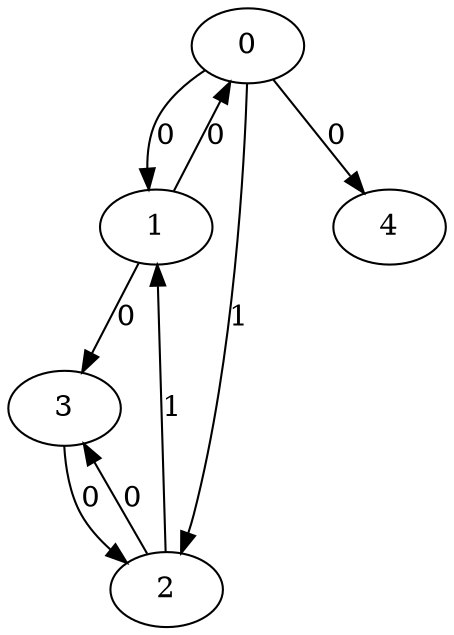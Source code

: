 // Source:894 Canonical: -1 0 1 -1 0 0 -1 -1 0 -1 -1 1 -1 0 -1 -1 -1 0 -1 -1 -1 -1 -1 -1 -1
digraph HRA_from_894_graph_000 {
  0 -> 1 [label="0"];
  0 -> 2 [label="1"];
  1 -> 0 [label="0"];
  1 -> 3 [label="0"];
  2 -> 1 [label="1"];
  2 -> 3 [label="0"];
  3 -> 2 [label="0"];
  0 -> 4 [label="0"];
}

// Source:894 Canonical: -1 0 1 -1 0 0 -1 -1 0 -1 -1 1 -1 0 -1 -1 -1 0 -1 -1 0 -1 -1 -1 -1
digraph HRA_from_894_graph_001 {
  0 -> 1 [label="0"];
  0 -> 2 [label="1"];
  1 -> 0 [label="0"];
  1 -> 3 [label="0"];
  2 -> 1 [label="1"];
  2 -> 3 [label="0"];
  3 -> 2 [label="0"];
  0 -> 4 [label="0"];
  4 -> 0 [label="0"];
}

// Source:894 Canonical: -1 0 1 -1 -1 0 -1 -1 0 0 -1 1 -1 0 -1 -1 -1 0 -1 -1 -1 -1 -1 -1 -1
digraph HRA_from_894_graph_002 {
  0 -> 1 [label="0"];
  0 -> 2 [label="1"];
  1 -> 0 [label="0"];
  1 -> 3 [label="0"];
  2 -> 1 [label="1"];
  2 -> 3 [label="0"];
  3 -> 2 [label="0"];
  1 -> 4 [label="0"];
}

// Source:894 Canonical: -1 0 1 -1 0 0 -1 -1 0 0 -1 1 -1 0 -1 -1 -1 0 -1 -1 -1 -1 -1 -1 -1
digraph HRA_from_894_graph_003 {
  0 -> 1 [label="0"];
  0 -> 2 [label="1"];
  1 -> 0 [label="0"];
  1 -> 3 [label="0"];
  2 -> 1 [label="1"];
  2 -> 3 [label="0"];
  3 -> 2 [label="0"];
  0 -> 4 [label="0"];
  1 -> 4 [label="0"];
}

// Source:894 Canonical: -1 0 1 -1 -1 0 -1 -1 0 0 -1 1 -1 0 -1 -1 -1 0 -1 -1 0 -1 -1 -1 -1
digraph HRA_from_894_graph_004 {
  0 -> 1 [label="0"];
  0 -> 2 [label="1"];
  1 -> 0 [label="0"];
  1 -> 3 [label="0"];
  2 -> 1 [label="1"];
  2 -> 3 [label="0"];
  3 -> 2 [label="0"];
  4 -> 0 [label="0"];
  1 -> 4 [label="0"];
}

// Source:894 Canonical: -1 0 1 -1 0 0 -1 -1 0 0 -1 1 -1 0 -1 -1 -1 0 -1 -1 0 -1 -1 -1 -1
digraph HRA_from_894_graph_005 {
  0 -> 1 [label="0"];
  0 -> 2 [label="1"];
  1 -> 0 [label="0"];
  1 -> 3 [label="0"];
  2 -> 1 [label="1"];
  2 -> 3 [label="0"];
  3 -> 2 [label="0"];
  0 -> 4 [label="0"];
  4 -> 0 [label="0"];
  1 -> 4 [label="0"];
}

// Source:894 Canonical: -1 0 1 -1 0 0 -1 -1 0 -1 -1 1 -1 0 -1 -1 -1 0 -1 -1 -1 0 -1 -1 -1
digraph HRA_from_894_graph_006 {
  0 -> 1 [label="0"];
  0 -> 2 [label="1"];
  1 -> 0 [label="0"];
  1 -> 3 [label="0"];
  2 -> 1 [label="1"];
  2 -> 3 [label="0"];
  3 -> 2 [label="0"];
  0 -> 4 [label="0"];
  4 -> 1 [label="0"];
}

// Source:894 Canonical: -1 0 1 -1 0 0 -1 -1 0 -1 -1 1 -1 0 -1 -1 -1 0 -1 -1 0 0 -1 -1 -1
digraph HRA_from_894_graph_007 {
  0 -> 1 [label="0"];
  0 -> 2 [label="1"];
  1 -> 0 [label="0"];
  1 -> 3 [label="0"];
  2 -> 1 [label="1"];
  2 -> 3 [label="0"];
  3 -> 2 [label="0"];
  0 -> 4 [label="0"];
  4 -> 0 [label="0"];
  4 -> 1 [label="0"];
}

// Source:894 Canonical: -1 0 1 -1 -1 0 -1 -1 0 0 -1 1 -1 0 -1 -1 -1 0 -1 -1 -1 0 -1 -1 -1
digraph HRA_from_894_graph_008 {
  0 -> 1 [label="0"];
  0 -> 2 [label="1"];
  1 -> 0 [label="0"];
  1 -> 3 [label="0"];
  2 -> 1 [label="1"];
  2 -> 3 [label="0"];
  3 -> 2 [label="0"];
  1 -> 4 [label="0"];
  4 -> 1 [label="0"];
}

// Source:894 Canonical: -1 0 1 -1 0 0 -1 -1 0 0 -1 1 -1 0 -1 -1 -1 0 -1 -1 -1 0 -1 -1 -1
digraph HRA_from_894_graph_009 {
  0 -> 1 [label="0"];
  0 -> 2 [label="1"];
  1 -> 0 [label="0"];
  1 -> 3 [label="0"];
  2 -> 1 [label="1"];
  2 -> 3 [label="0"];
  3 -> 2 [label="0"];
  0 -> 4 [label="0"];
  1 -> 4 [label="0"];
  4 -> 1 [label="0"];
}

// Source:894 Canonical: -1 0 1 -1 -1 0 -1 -1 0 0 -1 1 -1 0 -1 -1 -1 0 -1 -1 0 0 -1 -1 -1
digraph HRA_from_894_graph_010 {
  0 -> 1 [label="0"];
  0 -> 2 [label="1"];
  1 -> 0 [label="0"];
  1 -> 3 [label="0"];
  2 -> 1 [label="1"];
  2 -> 3 [label="0"];
  3 -> 2 [label="0"];
  4 -> 0 [label="0"];
  1 -> 4 [label="0"];
  4 -> 1 [label="0"];
}

// Source:894 Canonical: -1 0 1 -1 0 0 -1 -1 0 0 -1 1 -1 0 -1 -1 -1 0 -1 -1 0 0 -1 -1 -1
digraph HRA_from_894_graph_011 {
  0 -> 1 [label="0"];
  0 -> 2 [label="1"];
  1 -> 0 [label="0"];
  1 -> 3 [label="0"];
  2 -> 1 [label="1"];
  2 -> 3 [label="0"];
  3 -> 2 [label="0"];
  0 -> 4 [label="0"];
  4 -> 0 [label="0"];
  1 -> 4 [label="0"];
  4 -> 1 [label="0"];
}

// Source:894 Canonical: -1 0 1 -1 -1 0 -1 -1 0 -1 -1 1 -1 0 0 -1 -1 0 -1 -1 -1 -1 -1 -1 -1
digraph HRA_from_894_graph_012 {
  0 -> 1 [label="0"];
  0 -> 2 [label="1"];
  1 -> 0 [label="0"];
  1 -> 3 [label="0"];
  2 -> 1 [label="1"];
  2 -> 3 [label="0"];
  3 -> 2 [label="0"];
  2 -> 4 [label="0"];
}

// Source:894 Canonical: -1 0 1 -1 0 0 -1 -1 0 -1 -1 1 -1 0 0 -1 -1 0 -1 -1 -1 -1 -1 -1 -1
digraph HRA_from_894_graph_013 {
  0 -> 1 [label="0"];
  0 -> 2 [label="1"];
  1 -> 0 [label="0"];
  1 -> 3 [label="0"];
  2 -> 1 [label="1"];
  2 -> 3 [label="0"];
  3 -> 2 [label="0"];
  0 -> 4 [label="0"];
  2 -> 4 [label="0"];
}

// Source:894 Canonical: -1 0 1 -1 -1 0 -1 -1 0 -1 -1 1 -1 0 0 -1 -1 0 -1 -1 0 -1 -1 -1 -1
digraph HRA_from_894_graph_014 {
  0 -> 1 [label="0"];
  0 -> 2 [label="1"];
  1 -> 0 [label="0"];
  1 -> 3 [label="0"];
  2 -> 1 [label="1"];
  2 -> 3 [label="0"];
  3 -> 2 [label="0"];
  4 -> 0 [label="0"];
  2 -> 4 [label="0"];
}

// Source:894 Canonical: -1 0 1 -1 0 0 -1 -1 0 -1 -1 1 -1 0 0 -1 -1 0 -1 -1 0 -1 -1 -1 -1
digraph HRA_from_894_graph_015 {
  0 -> 1 [label="0"];
  0 -> 2 [label="1"];
  1 -> 0 [label="0"];
  1 -> 3 [label="0"];
  2 -> 1 [label="1"];
  2 -> 3 [label="0"];
  3 -> 2 [label="0"];
  0 -> 4 [label="0"];
  4 -> 0 [label="0"];
  2 -> 4 [label="0"];
}

// Source:894 Canonical: -1 0 1 -1 -1 0 -1 -1 0 0 -1 1 -1 0 0 -1 -1 0 -1 -1 -1 -1 -1 -1 -1
digraph HRA_from_894_graph_016 {
  0 -> 1 [label="0"];
  0 -> 2 [label="1"];
  1 -> 0 [label="0"];
  1 -> 3 [label="0"];
  2 -> 1 [label="1"];
  2 -> 3 [label="0"];
  3 -> 2 [label="0"];
  1 -> 4 [label="0"];
  2 -> 4 [label="0"];
}

// Source:894 Canonical: -1 0 1 -1 0 0 -1 -1 0 0 -1 1 -1 0 0 -1 -1 0 -1 -1 -1 -1 -1 -1 -1
digraph HRA_from_894_graph_017 {
  0 -> 1 [label="0"];
  0 -> 2 [label="1"];
  1 -> 0 [label="0"];
  1 -> 3 [label="0"];
  2 -> 1 [label="1"];
  2 -> 3 [label="0"];
  3 -> 2 [label="0"];
  0 -> 4 [label="0"];
  1 -> 4 [label="0"];
  2 -> 4 [label="0"];
}

// Source:894 Canonical: -1 0 1 -1 -1 0 -1 -1 0 0 -1 1 -1 0 0 -1 -1 0 -1 -1 0 -1 -1 -1 -1
digraph HRA_from_894_graph_018 {
  0 -> 1 [label="0"];
  0 -> 2 [label="1"];
  1 -> 0 [label="0"];
  1 -> 3 [label="0"];
  2 -> 1 [label="1"];
  2 -> 3 [label="0"];
  3 -> 2 [label="0"];
  4 -> 0 [label="0"];
  1 -> 4 [label="0"];
  2 -> 4 [label="0"];
}

// Source:894 Canonical: -1 0 1 -1 0 0 -1 -1 0 0 -1 1 -1 0 0 -1 -1 0 -1 -1 0 -1 -1 -1 -1
digraph HRA_from_894_graph_019 {
  0 -> 1 [label="0"];
  0 -> 2 [label="1"];
  1 -> 0 [label="0"];
  1 -> 3 [label="0"];
  2 -> 1 [label="1"];
  2 -> 3 [label="0"];
  3 -> 2 [label="0"];
  0 -> 4 [label="0"];
  4 -> 0 [label="0"];
  1 -> 4 [label="0"];
  2 -> 4 [label="0"];
}

// Source:894 Canonical: -1 0 1 -1 -1 0 -1 -1 0 -1 -1 1 -1 0 0 -1 -1 0 -1 -1 -1 0 -1 -1 -1
digraph HRA_from_894_graph_020 {
  0 -> 1 [label="0"];
  0 -> 2 [label="1"];
  1 -> 0 [label="0"];
  1 -> 3 [label="0"];
  2 -> 1 [label="1"];
  2 -> 3 [label="0"];
  3 -> 2 [label="0"];
  4 -> 1 [label="0"];
  2 -> 4 [label="0"];
}

// Source:894 Canonical: -1 0 1 -1 0 0 -1 -1 0 -1 -1 1 -1 0 0 -1 -1 0 -1 -1 -1 0 -1 -1 -1
digraph HRA_from_894_graph_021 {
  0 -> 1 [label="0"];
  0 -> 2 [label="1"];
  1 -> 0 [label="0"];
  1 -> 3 [label="0"];
  2 -> 1 [label="1"];
  2 -> 3 [label="0"];
  3 -> 2 [label="0"];
  0 -> 4 [label="0"];
  4 -> 1 [label="0"];
  2 -> 4 [label="0"];
}

// Source:894 Canonical: -1 0 1 -1 -1 0 -1 -1 0 -1 -1 1 -1 0 0 -1 -1 0 -1 -1 0 0 -1 -1 -1
digraph HRA_from_894_graph_022 {
  0 -> 1 [label="0"];
  0 -> 2 [label="1"];
  1 -> 0 [label="0"];
  1 -> 3 [label="0"];
  2 -> 1 [label="1"];
  2 -> 3 [label="0"];
  3 -> 2 [label="0"];
  4 -> 0 [label="0"];
  4 -> 1 [label="0"];
  2 -> 4 [label="0"];
}

// Source:894 Canonical: -1 0 1 -1 0 0 -1 -1 0 -1 -1 1 -1 0 0 -1 -1 0 -1 -1 0 0 -1 -1 -1
digraph HRA_from_894_graph_023 {
  0 -> 1 [label="0"];
  0 -> 2 [label="1"];
  1 -> 0 [label="0"];
  1 -> 3 [label="0"];
  2 -> 1 [label="1"];
  2 -> 3 [label="0"];
  3 -> 2 [label="0"];
  0 -> 4 [label="0"];
  4 -> 0 [label="0"];
  4 -> 1 [label="0"];
  2 -> 4 [label="0"];
}

// Source:894 Canonical: -1 0 1 -1 -1 0 -1 -1 0 0 -1 1 -1 0 0 -1 -1 0 -1 -1 -1 0 -1 -1 -1
digraph HRA_from_894_graph_024 {
  0 -> 1 [label="0"];
  0 -> 2 [label="1"];
  1 -> 0 [label="0"];
  1 -> 3 [label="0"];
  2 -> 1 [label="1"];
  2 -> 3 [label="0"];
  3 -> 2 [label="0"];
  1 -> 4 [label="0"];
  4 -> 1 [label="0"];
  2 -> 4 [label="0"];
}

// Source:894 Canonical: -1 0 1 -1 0 0 -1 -1 0 0 -1 1 -1 0 0 -1 -1 0 -1 -1 -1 0 -1 -1 -1
digraph HRA_from_894_graph_025 {
  0 -> 1 [label="0"];
  0 -> 2 [label="1"];
  1 -> 0 [label="0"];
  1 -> 3 [label="0"];
  2 -> 1 [label="1"];
  2 -> 3 [label="0"];
  3 -> 2 [label="0"];
  0 -> 4 [label="0"];
  1 -> 4 [label="0"];
  4 -> 1 [label="0"];
  2 -> 4 [label="0"];
}

// Source:894 Canonical: -1 0 1 -1 -1 0 -1 -1 0 0 -1 1 -1 0 0 -1 -1 0 -1 -1 0 0 -1 -1 -1
digraph HRA_from_894_graph_026 {
  0 -> 1 [label="0"];
  0 -> 2 [label="1"];
  1 -> 0 [label="0"];
  1 -> 3 [label="0"];
  2 -> 1 [label="1"];
  2 -> 3 [label="0"];
  3 -> 2 [label="0"];
  4 -> 0 [label="0"];
  1 -> 4 [label="0"];
  4 -> 1 [label="0"];
  2 -> 4 [label="0"];
}

// Source:894 Canonical: -1 0 1 -1 0 0 -1 -1 0 0 -1 1 -1 0 0 -1 -1 0 -1 -1 0 0 -1 -1 -1
digraph HRA_from_894_graph_027 {
  0 -> 1 [label="0"];
  0 -> 2 [label="1"];
  1 -> 0 [label="0"];
  1 -> 3 [label="0"];
  2 -> 1 [label="1"];
  2 -> 3 [label="0"];
  3 -> 2 [label="0"];
  0 -> 4 [label="0"];
  4 -> 0 [label="0"];
  1 -> 4 [label="0"];
  4 -> 1 [label="0"];
  2 -> 4 [label="0"];
}

// Source:894 Canonical: -1 0 1 -1 0 0 -1 -1 0 -1 -1 1 -1 0 -1 -1 -1 0 -1 -1 -1 -1 0 -1 -1
digraph HRA_from_894_graph_028 {
  0 -> 1 [label="0"];
  0 -> 2 [label="1"];
  1 -> 0 [label="0"];
  1 -> 3 [label="0"];
  2 -> 1 [label="1"];
  2 -> 3 [label="0"];
  3 -> 2 [label="0"];
  0 -> 4 [label="0"];
  4 -> 2 [label="0"];
}

// Source:894 Canonical: -1 0 1 -1 0 0 -1 -1 0 -1 -1 1 -1 0 -1 -1 -1 0 -1 -1 0 -1 0 -1 -1
digraph HRA_from_894_graph_029 {
  0 -> 1 [label="0"];
  0 -> 2 [label="1"];
  1 -> 0 [label="0"];
  1 -> 3 [label="0"];
  2 -> 1 [label="1"];
  2 -> 3 [label="0"];
  3 -> 2 [label="0"];
  0 -> 4 [label="0"];
  4 -> 0 [label="0"];
  4 -> 2 [label="0"];
}

// Source:894 Canonical: -1 0 1 -1 -1 0 -1 -1 0 0 -1 1 -1 0 -1 -1 -1 0 -1 -1 -1 -1 0 -1 -1
digraph HRA_from_894_graph_030 {
  0 -> 1 [label="0"];
  0 -> 2 [label="1"];
  1 -> 0 [label="0"];
  1 -> 3 [label="0"];
  2 -> 1 [label="1"];
  2 -> 3 [label="0"];
  3 -> 2 [label="0"];
  1 -> 4 [label="0"];
  4 -> 2 [label="0"];
}

// Source:894 Canonical: -1 0 1 -1 0 0 -1 -1 0 0 -1 1 -1 0 -1 -1 -1 0 -1 -1 -1 -1 0 -1 -1
digraph HRA_from_894_graph_031 {
  0 -> 1 [label="0"];
  0 -> 2 [label="1"];
  1 -> 0 [label="0"];
  1 -> 3 [label="0"];
  2 -> 1 [label="1"];
  2 -> 3 [label="0"];
  3 -> 2 [label="0"];
  0 -> 4 [label="0"];
  1 -> 4 [label="0"];
  4 -> 2 [label="0"];
}

// Source:894 Canonical: -1 0 1 -1 -1 0 -1 -1 0 0 -1 1 -1 0 -1 -1 -1 0 -1 -1 0 -1 0 -1 -1
digraph HRA_from_894_graph_032 {
  0 -> 1 [label="0"];
  0 -> 2 [label="1"];
  1 -> 0 [label="0"];
  1 -> 3 [label="0"];
  2 -> 1 [label="1"];
  2 -> 3 [label="0"];
  3 -> 2 [label="0"];
  4 -> 0 [label="0"];
  1 -> 4 [label="0"];
  4 -> 2 [label="0"];
}

// Source:894 Canonical: -1 0 1 -1 0 0 -1 -1 0 0 -1 1 -1 0 -1 -1 -1 0 -1 -1 0 -1 0 -1 -1
digraph HRA_from_894_graph_033 {
  0 -> 1 [label="0"];
  0 -> 2 [label="1"];
  1 -> 0 [label="0"];
  1 -> 3 [label="0"];
  2 -> 1 [label="1"];
  2 -> 3 [label="0"];
  3 -> 2 [label="0"];
  0 -> 4 [label="0"];
  4 -> 0 [label="0"];
  1 -> 4 [label="0"];
  4 -> 2 [label="0"];
}

// Source:894 Canonical: -1 0 1 -1 0 0 -1 -1 0 -1 -1 1 -1 0 -1 -1 -1 0 -1 -1 -1 0 0 -1 -1
digraph HRA_from_894_graph_034 {
  0 -> 1 [label="0"];
  0 -> 2 [label="1"];
  1 -> 0 [label="0"];
  1 -> 3 [label="0"];
  2 -> 1 [label="1"];
  2 -> 3 [label="0"];
  3 -> 2 [label="0"];
  0 -> 4 [label="0"];
  4 -> 1 [label="0"];
  4 -> 2 [label="0"];
}

// Source:894 Canonical: -1 0 1 -1 0 0 -1 -1 0 -1 -1 1 -1 0 -1 -1 -1 0 -1 -1 0 0 0 -1 -1
digraph HRA_from_894_graph_035 {
  0 -> 1 [label="0"];
  0 -> 2 [label="1"];
  1 -> 0 [label="0"];
  1 -> 3 [label="0"];
  2 -> 1 [label="1"];
  2 -> 3 [label="0"];
  3 -> 2 [label="0"];
  0 -> 4 [label="0"];
  4 -> 0 [label="0"];
  4 -> 1 [label="0"];
  4 -> 2 [label="0"];
}

// Source:894 Canonical: -1 0 1 -1 -1 0 -1 -1 0 0 -1 1 -1 0 -1 -1 -1 0 -1 -1 -1 0 0 -1 -1
digraph HRA_from_894_graph_036 {
  0 -> 1 [label="0"];
  0 -> 2 [label="1"];
  1 -> 0 [label="0"];
  1 -> 3 [label="0"];
  2 -> 1 [label="1"];
  2 -> 3 [label="0"];
  3 -> 2 [label="0"];
  1 -> 4 [label="0"];
  4 -> 1 [label="0"];
  4 -> 2 [label="0"];
}

// Source:894 Canonical: -1 0 1 -1 0 0 -1 -1 0 0 -1 1 -1 0 -1 -1 -1 0 -1 -1 -1 0 0 -1 -1
digraph HRA_from_894_graph_037 {
  0 -> 1 [label="0"];
  0 -> 2 [label="1"];
  1 -> 0 [label="0"];
  1 -> 3 [label="0"];
  2 -> 1 [label="1"];
  2 -> 3 [label="0"];
  3 -> 2 [label="0"];
  0 -> 4 [label="0"];
  1 -> 4 [label="0"];
  4 -> 1 [label="0"];
  4 -> 2 [label="0"];
}

// Source:894 Canonical: -1 0 1 -1 -1 0 -1 -1 0 0 -1 1 -1 0 -1 -1 -1 0 -1 -1 0 0 0 -1 -1
digraph HRA_from_894_graph_038 {
  0 -> 1 [label="0"];
  0 -> 2 [label="1"];
  1 -> 0 [label="0"];
  1 -> 3 [label="0"];
  2 -> 1 [label="1"];
  2 -> 3 [label="0"];
  3 -> 2 [label="0"];
  4 -> 0 [label="0"];
  1 -> 4 [label="0"];
  4 -> 1 [label="0"];
  4 -> 2 [label="0"];
}

// Source:894 Canonical: -1 0 1 -1 0 0 -1 -1 0 0 -1 1 -1 0 -1 -1 -1 0 -1 -1 0 0 0 -1 -1
digraph HRA_from_894_graph_039 {
  0 -> 1 [label="0"];
  0 -> 2 [label="1"];
  1 -> 0 [label="0"];
  1 -> 3 [label="0"];
  2 -> 1 [label="1"];
  2 -> 3 [label="0"];
  3 -> 2 [label="0"];
  0 -> 4 [label="0"];
  4 -> 0 [label="0"];
  1 -> 4 [label="0"];
  4 -> 1 [label="0"];
  4 -> 2 [label="0"];
}

// Source:894 Canonical: -1 0 1 -1 -1 0 -1 -1 0 -1 -1 1 -1 0 0 -1 -1 0 -1 -1 -1 -1 0 -1 -1
digraph HRA_from_894_graph_040 {
  0 -> 1 [label="0"];
  0 -> 2 [label="1"];
  1 -> 0 [label="0"];
  1 -> 3 [label="0"];
  2 -> 1 [label="1"];
  2 -> 3 [label="0"];
  3 -> 2 [label="0"];
  2 -> 4 [label="0"];
  4 -> 2 [label="0"];
}

// Source:894 Canonical: -1 0 1 -1 0 0 -1 -1 0 -1 -1 1 -1 0 0 -1 -1 0 -1 -1 -1 -1 0 -1 -1
digraph HRA_from_894_graph_041 {
  0 -> 1 [label="0"];
  0 -> 2 [label="1"];
  1 -> 0 [label="0"];
  1 -> 3 [label="0"];
  2 -> 1 [label="1"];
  2 -> 3 [label="0"];
  3 -> 2 [label="0"];
  0 -> 4 [label="0"];
  2 -> 4 [label="0"];
  4 -> 2 [label="0"];
}

// Source:894 Canonical: -1 0 1 -1 -1 0 -1 -1 0 -1 -1 1 -1 0 0 -1 -1 0 -1 -1 0 -1 0 -1 -1
digraph HRA_from_894_graph_042 {
  0 -> 1 [label="0"];
  0 -> 2 [label="1"];
  1 -> 0 [label="0"];
  1 -> 3 [label="0"];
  2 -> 1 [label="1"];
  2 -> 3 [label="0"];
  3 -> 2 [label="0"];
  4 -> 0 [label="0"];
  2 -> 4 [label="0"];
  4 -> 2 [label="0"];
}

// Source:894 Canonical: -1 0 1 -1 0 0 -1 -1 0 -1 -1 1 -1 0 0 -1 -1 0 -1 -1 0 -1 0 -1 -1
digraph HRA_from_894_graph_043 {
  0 -> 1 [label="0"];
  0 -> 2 [label="1"];
  1 -> 0 [label="0"];
  1 -> 3 [label="0"];
  2 -> 1 [label="1"];
  2 -> 3 [label="0"];
  3 -> 2 [label="0"];
  0 -> 4 [label="0"];
  4 -> 0 [label="0"];
  2 -> 4 [label="0"];
  4 -> 2 [label="0"];
}

// Source:894 Canonical: -1 0 1 -1 -1 0 -1 -1 0 0 -1 1 -1 0 0 -1 -1 0 -1 -1 -1 -1 0 -1 -1
digraph HRA_from_894_graph_044 {
  0 -> 1 [label="0"];
  0 -> 2 [label="1"];
  1 -> 0 [label="0"];
  1 -> 3 [label="0"];
  2 -> 1 [label="1"];
  2 -> 3 [label="0"];
  3 -> 2 [label="0"];
  1 -> 4 [label="0"];
  2 -> 4 [label="0"];
  4 -> 2 [label="0"];
}

// Source:894 Canonical: -1 0 1 -1 0 0 -1 -1 0 0 -1 1 -1 0 0 -1 -1 0 -1 -1 -1 -1 0 -1 -1
digraph HRA_from_894_graph_045 {
  0 -> 1 [label="0"];
  0 -> 2 [label="1"];
  1 -> 0 [label="0"];
  1 -> 3 [label="0"];
  2 -> 1 [label="1"];
  2 -> 3 [label="0"];
  3 -> 2 [label="0"];
  0 -> 4 [label="0"];
  1 -> 4 [label="0"];
  2 -> 4 [label="0"];
  4 -> 2 [label="0"];
}

// Source:894 Canonical: -1 0 1 -1 -1 0 -1 -1 0 0 -1 1 -1 0 0 -1 -1 0 -1 -1 0 -1 0 -1 -1
digraph HRA_from_894_graph_046 {
  0 -> 1 [label="0"];
  0 -> 2 [label="1"];
  1 -> 0 [label="0"];
  1 -> 3 [label="0"];
  2 -> 1 [label="1"];
  2 -> 3 [label="0"];
  3 -> 2 [label="0"];
  4 -> 0 [label="0"];
  1 -> 4 [label="0"];
  2 -> 4 [label="0"];
  4 -> 2 [label="0"];
}

// Source:894 Canonical: -1 0 1 -1 0 0 -1 -1 0 0 -1 1 -1 0 0 -1 -1 0 -1 -1 0 -1 0 -1 -1
digraph HRA_from_894_graph_047 {
  0 -> 1 [label="0"];
  0 -> 2 [label="1"];
  1 -> 0 [label="0"];
  1 -> 3 [label="0"];
  2 -> 1 [label="1"];
  2 -> 3 [label="0"];
  3 -> 2 [label="0"];
  0 -> 4 [label="0"];
  4 -> 0 [label="0"];
  1 -> 4 [label="0"];
  2 -> 4 [label="0"];
  4 -> 2 [label="0"];
}

// Source:894 Canonical: -1 0 1 -1 -1 0 -1 -1 0 -1 -1 1 -1 0 0 -1 -1 0 -1 -1 -1 0 0 -1 -1
digraph HRA_from_894_graph_048 {
  0 -> 1 [label="0"];
  0 -> 2 [label="1"];
  1 -> 0 [label="0"];
  1 -> 3 [label="0"];
  2 -> 1 [label="1"];
  2 -> 3 [label="0"];
  3 -> 2 [label="0"];
  4 -> 1 [label="0"];
  2 -> 4 [label="0"];
  4 -> 2 [label="0"];
}

// Source:894 Canonical: -1 0 1 -1 0 0 -1 -1 0 -1 -1 1 -1 0 0 -1 -1 0 -1 -1 -1 0 0 -1 -1
digraph HRA_from_894_graph_049 {
  0 -> 1 [label="0"];
  0 -> 2 [label="1"];
  1 -> 0 [label="0"];
  1 -> 3 [label="0"];
  2 -> 1 [label="1"];
  2 -> 3 [label="0"];
  3 -> 2 [label="0"];
  0 -> 4 [label="0"];
  4 -> 1 [label="0"];
  2 -> 4 [label="0"];
  4 -> 2 [label="0"];
}

// Source:894 Canonical: -1 0 1 -1 -1 0 -1 -1 0 -1 -1 1 -1 0 0 -1 -1 0 -1 -1 0 0 0 -1 -1
digraph HRA_from_894_graph_050 {
  0 -> 1 [label="0"];
  0 -> 2 [label="1"];
  1 -> 0 [label="0"];
  1 -> 3 [label="0"];
  2 -> 1 [label="1"];
  2 -> 3 [label="0"];
  3 -> 2 [label="0"];
  4 -> 0 [label="0"];
  4 -> 1 [label="0"];
  2 -> 4 [label="0"];
  4 -> 2 [label="0"];
}

// Source:894 Canonical: -1 0 1 -1 0 0 -1 -1 0 -1 -1 1 -1 0 0 -1 -1 0 -1 -1 0 0 0 -1 -1
digraph HRA_from_894_graph_051 {
  0 -> 1 [label="0"];
  0 -> 2 [label="1"];
  1 -> 0 [label="0"];
  1 -> 3 [label="0"];
  2 -> 1 [label="1"];
  2 -> 3 [label="0"];
  3 -> 2 [label="0"];
  0 -> 4 [label="0"];
  4 -> 0 [label="0"];
  4 -> 1 [label="0"];
  2 -> 4 [label="0"];
  4 -> 2 [label="0"];
}

// Source:894 Canonical: -1 0 1 -1 -1 0 -1 -1 0 0 -1 1 -1 0 0 -1 -1 0 -1 -1 -1 0 0 -1 -1
digraph HRA_from_894_graph_052 {
  0 -> 1 [label="0"];
  0 -> 2 [label="1"];
  1 -> 0 [label="0"];
  1 -> 3 [label="0"];
  2 -> 1 [label="1"];
  2 -> 3 [label="0"];
  3 -> 2 [label="0"];
  1 -> 4 [label="0"];
  4 -> 1 [label="0"];
  2 -> 4 [label="0"];
  4 -> 2 [label="0"];
}

// Source:894 Canonical: -1 0 1 -1 0 0 -1 -1 0 0 -1 1 -1 0 0 -1 -1 0 -1 -1 -1 0 0 -1 -1
digraph HRA_from_894_graph_053 {
  0 -> 1 [label="0"];
  0 -> 2 [label="1"];
  1 -> 0 [label="0"];
  1 -> 3 [label="0"];
  2 -> 1 [label="1"];
  2 -> 3 [label="0"];
  3 -> 2 [label="0"];
  0 -> 4 [label="0"];
  1 -> 4 [label="0"];
  4 -> 1 [label="0"];
  2 -> 4 [label="0"];
  4 -> 2 [label="0"];
}

// Source:894 Canonical: -1 0 1 -1 -1 0 -1 -1 0 0 -1 1 -1 0 0 -1 -1 0 -1 -1 0 0 0 -1 -1
digraph HRA_from_894_graph_054 {
  0 -> 1 [label="0"];
  0 -> 2 [label="1"];
  1 -> 0 [label="0"];
  1 -> 3 [label="0"];
  2 -> 1 [label="1"];
  2 -> 3 [label="0"];
  3 -> 2 [label="0"];
  4 -> 0 [label="0"];
  1 -> 4 [label="0"];
  4 -> 1 [label="0"];
  2 -> 4 [label="0"];
  4 -> 2 [label="0"];
}

// Source:894 Canonical: -1 0 1 -1 0 0 -1 -1 0 0 -1 1 -1 0 0 -1 -1 0 -1 -1 0 0 0 -1 -1
digraph HRA_from_894_graph_055 {
  0 -> 1 [label="0"];
  0 -> 2 [label="1"];
  1 -> 0 [label="0"];
  1 -> 3 [label="0"];
  2 -> 1 [label="1"];
  2 -> 3 [label="0"];
  3 -> 2 [label="0"];
  0 -> 4 [label="0"];
  4 -> 0 [label="0"];
  1 -> 4 [label="0"];
  4 -> 1 [label="0"];
  2 -> 4 [label="0"];
  4 -> 2 [label="0"];
}

// Source:894 Canonical: -1 0 1 -1 -1 0 -1 -1 0 -1 -1 1 -1 0 -1 -1 -1 0 -1 0 -1 -1 -1 -1 -1
digraph HRA_from_894_graph_056 {
  0 -> 1 [label="0"];
  0 -> 2 [label="1"];
  1 -> 0 [label="0"];
  1 -> 3 [label="0"];
  2 -> 1 [label="1"];
  2 -> 3 [label="0"];
  3 -> 2 [label="0"];
  3 -> 4 [label="0"];
}

// Source:894 Canonical: -1 0 1 -1 0 0 -1 -1 0 -1 -1 1 -1 0 -1 -1 -1 0 -1 0 -1 -1 -1 -1 -1
digraph HRA_from_894_graph_057 {
  0 -> 1 [label="0"];
  0 -> 2 [label="1"];
  1 -> 0 [label="0"];
  1 -> 3 [label="0"];
  2 -> 1 [label="1"];
  2 -> 3 [label="0"];
  3 -> 2 [label="0"];
  0 -> 4 [label="0"];
  3 -> 4 [label="0"];
}

// Source:894 Canonical: -1 0 1 -1 -1 0 -1 -1 0 -1 -1 1 -1 0 -1 -1 -1 0 -1 0 0 -1 -1 -1 -1
digraph HRA_from_894_graph_058 {
  0 -> 1 [label="0"];
  0 -> 2 [label="1"];
  1 -> 0 [label="0"];
  1 -> 3 [label="0"];
  2 -> 1 [label="1"];
  2 -> 3 [label="0"];
  3 -> 2 [label="0"];
  4 -> 0 [label="0"];
  3 -> 4 [label="0"];
}

// Source:894 Canonical: -1 0 1 -1 0 0 -1 -1 0 -1 -1 1 -1 0 -1 -1 -1 0 -1 0 0 -1 -1 -1 -1
digraph HRA_from_894_graph_059 {
  0 -> 1 [label="0"];
  0 -> 2 [label="1"];
  1 -> 0 [label="0"];
  1 -> 3 [label="0"];
  2 -> 1 [label="1"];
  2 -> 3 [label="0"];
  3 -> 2 [label="0"];
  0 -> 4 [label="0"];
  4 -> 0 [label="0"];
  3 -> 4 [label="0"];
}

// Source:894 Canonical: -1 0 1 -1 -1 0 -1 -1 0 0 -1 1 -1 0 -1 -1 -1 0 -1 0 -1 -1 -1 -1 -1
digraph HRA_from_894_graph_060 {
  0 -> 1 [label="0"];
  0 -> 2 [label="1"];
  1 -> 0 [label="0"];
  1 -> 3 [label="0"];
  2 -> 1 [label="1"];
  2 -> 3 [label="0"];
  3 -> 2 [label="0"];
  1 -> 4 [label="0"];
  3 -> 4 [label="0"];
}

// Source:894 Canonical: -1 0 1 -1 0 0 -1 -1 0 0 -1 1 -1 0 -1 -1 -1 0 -1 0 -1 -1 -1 -1 -1
digraph HRA_from_894_graph_061 {
  0 -> 1 [label="0"];
  0 -> 2 [label="1"];
  1 -> 0 [label="0"];
  1 -> 3 [label="0"];
  2 -> 1 [label="1"];
  2 -> 3 [label="0"];
  3 -> 2 [label="0"];
  0 -> 4 [label="0"];
  1 -> 4 [label="0"];
  3 -> 4 [label="0"];
}

// Source:894 Canonical: -1 0 1 -1 -1 0 -1 -1 0 0 -1 1 -1 0 -1 -1 -1 0 -1 0 0 -1 -1 -1 -1
digraph HRA_from_894_graph_062 {
  0 -> 1 [label="0"];
  0 -> 2 [label="1"];
  1 -> 0 [label="0"];
  1 -> 3 [label="0"];
  2 -> 1 [label="1"];
  2 -> 3 [label="0"];
  3 -> 2 [label="0"];
  4 -> 0 [label="0"];
  1 -> 4 [label="0"];
  3 -> 4 [label="0"];
}

// Source:894 Canonical: -1 0 1 -1 0 0 -1 -1 0 0 -1 1 -1 0 -1 -1 -1 0 -1 0 0 -1 -1 -1 -1
digraph HRA_from_894_graph_063 {
  0 -> 1 [label="0"];
  0 -> 2 [label="1"];
  1 -> 0 [label="0"];
  1 -> 3 [label="0"];
  2 -> 1 [label="1"];
  2 -> 3 [label="0"];
  3 -> 2 [label="0"];
  0 -> 4 [label="0"];
  4 -> 0 [label="0"];
  1 -> 4 [label="0"];
  3 -> 4 [label="0"];
}

// Source:894 Canonical: -1 0 1 -1 -1 0 -1 -1 0 -1 -1 1 -1 0 -1 -1 -1 0 -1 0 -1 0 -1 -1 -1
digraph HRA_from_894_graph_064 {
  0 -> 1 [label="0"];
  0 -> 2 [label="1"];
  1 -> 0 [label="0"];
  1 -> 3 [label="0"];
  2 -> 1 [label="1"];
  2 -> 3 [label="0"];
  3 -> 2 [label="0"];
  4 -> 1 [label="0"];
  3 -> 4 [label="0"];
}

// Source:894 Canonical: -1 0 1 -1 0 0 -1 -1 0 -1 -1 1 -1 0 -1 -1 -1 0 -1 0 -1 0 -1 -1 -1
digraph HRA_from_894_graph_065 {
  0 -> 1 [label="0"];
  0 -> 2 [label="1"];
  1 -> 0 [label="0"];
  1 -> 3 [label="0"];
  2 -> 1 [label="1"];
  2 -> 3 [label="0"];
  3 -> 2 [label="0"];
  0 -> 4 [label="0"];
  4 -> 1 [label="0"];
  3 -> 4 [label="0"];
}

// Source:894 Canonical: -1 0 1 -1 -1 0 -1 -1 0 -1 -1 1 -1 0 -1 -1 -1 0 -1 0 0 0 -1 -1 -1
digraph HRA_from_894_graph_066 {
  0 -> 1 [label="0"];
  0 -> 2 [label="1"];
  1 -> 0 [label="0"];
  1 -> 3 [label="0"];
  2 -> 1 [label="1"];
  2 -> 3 [label="0"];
  3 -> 2 [label="0"];
  4 -> 0 [label="0"];
  4 -> 1 [label="0"];
  3 -> 4 [label="0"];
}

// Source:894 Canonical: -1 0 1 -1 0 0 -1 -1 0 -1 -1 1 -1 0 -1 -1 -1 0 -1 0 0 0 -1 -1 -1
digraph HRA_from_894_graph_067 {
  0 -> 1 [label="0"];
  0 -> 2 [label="1"];
  1 -> 0 [label="0"];
  1 -> 3 [label="0"];
  2 -> 1 [label="1"];
  2 -> 3 [label="0"];
  3 -> 2 [label="0"];
  0 -> 4 [label="0"];
  4 -> 0 [label="0"];
  4 -> 1 [label="0"];
  3 -> 4 [label="0"];
}

// Source:894 Canonical: -1 0 1 -1 -1 0 -1 -1 0 0 -1 1 -1 0 -1 -1 -1 0 -1 0 -1 0 -1 -1 -1
digraph HRA_from_894_graph_068 {
  0 -> 1 [label="0"];
  0 -> 2 [label="1"];
  1 -> 0 [label="0"];
  1 -> 3 [label="0"];
  2 -> 1 [label="1"];
  2 -> 3 [label="0"];
  3 -> 2 [label="0"];
  1 -> 4 [label="0"];
  4 -> 1 [label="0"];
  3 -> 4 [label="0"];
}

// Source:894 Canonical: -1 0 1 -1 0 0 -1 -1 0 0 -1 1 -1 0 -1 -1 -1 0 -1 0 -1 0 -1 -1 -1
digraph HRA_from_894_graph_069 {
  0 -> 1 [label="0"];
  0 -> 2 [label="1"];
  1 -> 0 [label="0"];
  1 -> 3 [label="0"];
  2 -> 1 [label="1"];
  2 -> 3 [label="0"];
  3 -> 2 [label="0"];
  0 -> 4 [label="0"];
  1 -> 4 [label="0"];
  4 -> 1 [label="0"];
  3 -> 4 [label="0"];
}

// Source:894 Canonical: -1 0 1 -1 -1 0 -1 -1 0 0 -1 1 -1 0 -1 -1 -1 0 -1 0 0 0 -1 -1 -1
digraph HRA_from_894_graph_070 {
  0 -> 1 [label="0"];
  0 -> 2 [label="1"];
  1 -> 0 [label="0"];
  1 -> 3 [label="0"];
  2 -> 1 [label="1"];
  2 -> 3 [label="0"];
  3 -> 2 [label="0"];
  4 -> 0 [label="0"];
  1 -> 4 [label="0"];
  4 -> 1 [label="0"];
  3 -> 4 [label="0"];
}

// Source:894 Canonical: -1 0 1 -1 0 0 -1 -1 0 0 -1 1 -1 0 -1 -1 -1 0 -1 0 0 0 -1 -1 -1
digraph HRA_from_894_graph_071 {
  0 -> 1 [label="0"];
  0 -> 2 [label="1"];
  1 -> 0 [label="0"];
  1 -> 3 [label="0"];
  2 -> 1 [label="1"];
  2 -> 3 [label="0"];
  3 -> 2 [label="0"];
  0 -> 4 [label="0"];
  4 -> 0 [label="0"];
  1 -> 4 [label="0"];
  4 -> 1 [label="0"];
  3 -> 4 [label="0"];
}

// Source:894 Canonical: -1 0 1 -1 -1 0 -1 -1 0 -1 -1 1 -1 0 0 -1 -1 0 -1 0 -1 -1 -1 -1 -1
digraph HRA_from_894_graph_072 {
  0 -> 1 [label="0"];
  0 -> 2 [label="1"];
  1 -> 0 [label="0"];
  1 -> 3 [label="0"];
  2 -> 1 [label="1"];
  2 -> 3 [label="0"];
  3 -> 2 [label="0"];
  2 -> 4 [label="0"];
  3 -> 4 [label="0"];
}

// Source:894 Canonical: -1 0 1 -1 0 0 -1 -1 0 -1 -1 1 -1 0 0 -1 -1 0 -1 0 -1 -1 -1 -1 -1
digraph HRA_from_894_graph_073 {
  0 -> 1 [label="0"];
  0 -> 2 [label="1"];
  1 -> 0 [label="0"];
  1 -> 3 [label="0"];
  2 -> 1 [label="1"];
  2 -> 3 [label="0"];
  3 -> 2 [label="0"];
  0 -> 4 [label="0"];
  2 -> 4 [label="0"];
  3 -> 4 [label="0"];
}

// Source:894 Canonical: -1 0 1 -1 -1 0 -1 -1 0 -1 -1 1 -1 0 0 -1 -1 0 -1 0 0 -1 -1 -1 -1
digraph HRA_from_894_graph_074 {
  0 -> 1 [label="0"];
  0 -> 2 [label="1"];
  1 -> 0 [label="0"];
  1 -> 3 [label="0"];
  2 -> 1 [label="1"];
  2 -> 3 [label="0"];
  3 -> 2 [label="0"];
  4 -> 0 [label="0"];
  2 -> 4 [label="0"];
  3 -> 4 [label="0"];
}

// Source:894 Canonical: -1 0 1 -1 0 0 -1 -1 0 -1 -1 1 -1 0 0 -1 -1 0 -1 0 0 -1 -1 -1 -1
digraph HRA_from_894_graph_075 {
  0 -> 1 [label="0"];
  0 -> 2 [label="1"];
  1 -> 0 [label="0"];
  1 -> 3 [label="0"];
  2 -> 1 [label="1"];
  2 -> 3 [label="0"];
  3 -> 2 [label="0"];
  0 -> 4 [label="0"];
  4 -> 0 [label="0"];
  2 -> 4 [label="0"];
  3 -> 4 [label="0"];
}

// Source:894 Canonical: -1 0 1 -1 -1 0 -1 -1 0 0 -1 1 -1 0 0 -1 -1 0 -1 0 -1 -1 -1 -1 -1
digraph HRA_from_894_graph_076 {
  0 -> 1 [label="0"];
  0 -> 2 [label="1"];
  1 -> 0 [label="0"];
  1 -> 3 [label="0"];
  2 -> 1 [label="1"];
  2 -> 3 [label="0"];
  3 -> 2 [label="0"];
  1 -> 4 [label="0"];
  2 -> 4 [label="0"];
  3 -> 4 [label="0"];
}

// Source:894 Canonical: -1 0 1 -1 0 0 -1 -1 0 0 -1 1 -1 0 0 -1 -1 0 -1 0 -1 -1 -1 -1 -1
digraph HRA_from_894_graph_077 {
  0 -> 1 [label="0"];
  0 -> 2 [label="1"];
  1 -> 0 [label="0"];
  1 -> 3 [label="0"];
  2 -> 1 [label="1"];
  2 -> 3 [label="0"];
  3 -> 2 [label="0"];
  0 -> 4 [label="0"];
  1 -> 4 [label="0"];
  2 -> 4 [label="0"];
  3 -> 4 [label="0"];
}

// Source:894 Canonical: -1 0 1 -1 -1 0 -1 -1 0 0 -1 1 -1 0 0 -1 -1 0 -1 0 0 -1 -1 -1 -1
digraph HRA_from_894_graph_078 {
  0 -> 1 [label="0"];
  0 -> 2 [label="1"];
  1 -> 0 [label="0"];
  1 -> 3 [label="0"];
  2 -> 1 [label="1"];
  2 -> 3 [label="0"];
  3 -> 2 [label="0"];
  4 -> 0 [label="0"];
  1 -> 4 [label="0"];
  2 -> 4 [label="0"];
  3 -> 4 [label="0"];
}

// Source:894 Canonical: -1 0 1 -1 0 0 -1 -1 0 0 -1 1 -1 0 0 -1 -1 0 -1 0 0 -1 -1 -1 -1
digraph HRA_from_894_graph_079 {
  0 -> 1 [label="0"];
  0 -> 2 [label="1"];
  1 -> 0 [label="0"];
  1 -> 3 [label="0"];
  2 -> 1 [label="1"];
  2 -> 3 [label="0"];
  3 -> 2 [label="0"];
  0 -> 4 [label="0"];
  4 -> 0 [label="0"];
  1 -> 4 [label="0"];
  2 -> 4 [label="0"];
  3 -> 4 [label="0"];
}

// Source:894 Canonical: -1 0 1 -1 -1 0 -1 -1 0 -1 -1 1 -1 0 0 -1 -1 0 -1 0 -1 0 -1 -1 -1
digraph HRA_from_894_graph_080 {
  0 -> 1 [label="0"];
  0 -> 2 [label="1"];
  1 -> 0 [label="0"];
  1 -> 3 [label="0"];
  2 -> 1 [label="1"];
  2 -> 3 [label="0"];
  3 -> 2 [label="0"];
  4 -> 1 [label="0"];
  2 -> 4 [label="0"];
  3 -> 4 [label="0"];
}

// Source:894 Canonical: -1 0 1 -1 0 0 -1 -1 0 -1 -1 1 -1 0 0 -1 -1 0 -1 0 -1 0 -1 -1 -1
digraph HRA_from_894_graph_081 {
  0 -> 1 [label="0"];
  0 -> 2 [label="1"];
  1 -> 0 [label="0"];
  1 -> 3 [label="0"];
  2 -> 1 [label="1"];
  2 -> 3 [label="0"];
  3 -> 2 [label="0"];
  0 -> 4 [label="0"];
  4 -> 1 [label="0"];
  2 -> 4 [label="0"];
  3 -> 4 [label="0"];
}

// Source:894 Canonical: -1 0 1 -1 -1 0 -1 -1 0 -1 -1 1 -1 0 0 -1 -1 0 -1 0 0 0 -1 -1 -1
digraph HRA_from_894_graph_082 {
  0 -> 1 [label="0"];
  0 -> 2 [label="1"];
  1 -> 0 [label="0"];
  1 -> 3 [label="0"];
  2 -> 1 [label="1"];
  2 -> 3 [label="0"];
  3 -> 2 [label="0"];
  4 -> 0 [label="0"];
  4 -> 1 [label="0"];
  2 -> 4 [label="0"];
  3 -> 4 [label="0"];
}

// Source:894 Canonical: -1 0 1 -1 0 0 -1 -1 0 -1 -1 1 -1 0 0 -1 -1 0 -1 0 0 0 -1 -1 -1
digraph HRA_from_894_graph_083 {
  0 -> 1 [label="0"];
  0 -> 2 [label="1"];
  1 -> 0 [label="0"];
  1 -> 3 [label="0"];
  2 -> 1 [label="1"];
  2 -> 3 [label="0"];
  3 -> 2 [label="0"];
  0 -> 4 [label="0"];
  4 -> 0 [label="0"];
  4 -> 1 [label="0"];
  2 -> 4 [label="0"];
  3 -> 4 [label="0"];
}

// Source:894 Canonical: -1 0 1 -1 -1 0 -1 -1 0 0 -1 1 -1 0 0 -1 -1 0 -1 0 -1 0 -1 -1 -1
digraph HRA_from_894_graph_084 {
  0 -> 1 [label="0"];
  0 -> 2 [label="1"];
  1 -> 0 [label="0"];
  1 -> 3 [label="0"];
  2 -> 1 [label="1"];
  2 -> 3 [label="0"];
  3 -> 2 [label="0"];
  1 -> 4 [label="0"];
  4 -> 1 [label="0"];
  2 -> 4 [label="0"];
  3 -> 4 [label="0"];
}

// Source:894 Canonical: -1 0 1 -1 0 0 -1 -1 0 0 -1 1 -1 0 0 -1 -1 0 -1 0 -1 0 -1 -1 -1
digraph HRA_from_894_graph_085 {
  0 -> 1 [label="0"];
  0 -> 2 [label="1"];
  1 -> 0 [label="0"];
  1 -> 3 [label="0"];
  2 -> 1 [label="1"];
  2 -> 3 [label="0"];
  3 -> 2 [label="0"];
  0 -> 4 [label="0"];
  1 -> 4 [label="0"];
  4 -> 1 [label="0"];
  2 -> 4 [label="0"];
  3 -> 4 [label="0"];
}

// Source:894 Canonical: -1 0 1 -1 -1 0 -1 -1 0 0 -1 1 -1 0 0 -1 -1 0 -1 0 0 0 -1 -1 -1
digraph HRA_from_894_graph_086 {
  0 -> 1 [label="0"];
  0 -> 2 [label="1"];
  1 -> 0 [label="0"];
  1 -> 3 [label="0"];
  2 -> 1 [label="1"];
  2 -> 3 [label="0"];
  3 -> 2 [label="0"];
  4 -> 0 [label="0"];
  1 -> 4 [label="0"];
  4 -> 1 [label="0"];
  2 -> 4 [label="0"];
  3 -> 4 [label="0"];
}

// Source:894 Canonical: -1 0 1 -1 0 0 -1 -1 0 0 -1 1 -1 0 0 -1 -1 0 -1 0 0 0 -1 -1 -1
digraph HRA_from_894_graph_087 {
  0 -> 1 [label="0"];
  0 -> 2 [label="1"];
  1 -> 0 [label="0"];
  1 -> 3 [label="0"];
  2 -> 1 [label="1"];
  2 -> 3 [label="0"];
  3 -> 2 [label="0"];
  0 -> 4 [label="0"];
  4 -> 0 [label="0"];
  1 -> 4 [label="0"];
  4 -> 1 [label="0"];
  2 -> 4 [label="0"];
  3 -> 4 [label="0"];
}

// Source:894 Canonical: -1 0 1 -1 -1 0 -1 -1 0 -1 -1 1 -1 0 -1 -1 -1 0 -1 0 -1 -1 0 -1 -1
digraph HRA_from_894_graph_088 {
  0 -> 1 [label="0"];
  0 -> 2 [label="1"];
  1 -> 0 [label="0"];
  1 -> 3 [label="0"];
  2 -> 1 [label="1"];
  2 -> 3 [label="0"];
  3 -> 2 [label="0"];
  4 -> 2 [label="0"];
  3 -> 4 [label="0"];
}

// Source:894 Canonical: -1 0 1 -1 0 0 -1 -1 0 -1 -1 1 -1 0 -1 -1 -1 0 -1 0 -1 -1 0 -1 -1
digraph HRA_from_894_graph_089 {
  0 -> 1 [label="0"];
  0 -> 2 [label="1"];
  1 -> 0 [label="0"];
  1 -> 3 [label="0"];
  2 -> 1 [label="1"];
  2 -> 3 [label="0"];
  3 -> 2 [label="0"];
  0 -> 4 [label="0"];
  4 -> 2 [label="0"];
  3 -> 4 [label="0"];
}

// Source:894 Canonical: -1 0 1 -1 -1 0 -1 -1 0 -1 -1 1 -1 0 -1 -1 -1 0 -1 0 0 -1 0 -1 -1
digraph HRA_from_894_graph_090 {
  0 -> 1 [label="0"];
  0 -> 2 [label="1"];
  1 -> 0 [label="0"];
  1 -> 3 [label="0"];
  2 -> 1 [label="1"];
  2 -> 3 [label="0"];
  3 -> 2 [label="0"];
  4 -> 0 [label="0"];
  4 -> 2 [label="0"];
  3 -> 4 [label="0"];
}

// Source:894 Canonical: -1 0 1 -1 0 0 -1 -1 0 -1 -1 1 -1 0 -1 -1 -1 0 -1 0 0 -1 0 -1 -1
digraph HRA_from_894_graph_091 {
  0 -> 1 [label="0"];
  0 -> 2 [label="1"];
  1 -> 0 [label="0"];
  1 -> 3 [label="0"];
  2 -> 1 [label="1"];
  2 -> 3 [label="0"];
  3 -> 2 [label="0"];
  0 -> 4 [label="0"];
  4 -> 0 [label="0"];
  4 -> 2 [label="0"];
  3 -> 4 [label="0"];
}

// Source:894 Canonical: -1 0 1 -1 -1 0 -1 -1 0 0 -1 1 -1 0 -1 -1 -1 0 -1 0 -1 -1 0 -1 -1
digraph HRA_from_894_graph_092 {
  0 -> 1 [label="0"];
  0 -> 2 [label="1"];
  1 -> 0 [label="0"];
  1 -> 3 [label="0"];
  2 -> 1 [label="1"];
  2 -> 3 [label="0"];
  3 -> 2 [label="0"];
  1 -> 4 [label="0"];
  4 -> 2 [label="0"];
  3 -> 4 [label="0"];
}

// Source:894 Canonical: -1 0 1 -1 0 0 -1 -1 0 0 -1 1 -1 0 -1 -1 -1 0 -1 0 -1 -1 0 -1 -1
digraph HRA_from_894_graph_093 {
  0 -> 1 [label="0"];
  0 -> 2 [label="1"];
  1 -> 0 [label="0"];
  1 -> 3 [label="0"];
  2 -> 1 [label="1"];
  2 -> 3 [label="0"];
  3 -> 2 [label="0"];
  0 -> 4 [label="0"];
  1 -> 4 [label="0"];
  4 -> 2 [label="0"];
  3 -> 4 [label="0"];
}

// Source:894 Canonical: -1 0 1 -1 -1 0 -1 -1 0 0 -1 1 -1 0 -1 -1 -1 0 -1 0 0 -1 0 -1 -1
digraph HRA_from_894_graph_094 {
  0 -> 1 [label="0"];
  0 -> 2 [label="1"];
  1 -> 0 [label="0"];
  1 -> 3 [label="0"];
  2 -> 1 [label="1"];
  2 -> 3 [label="0"];
  3 -> 2 [label="0"];
  4 -> 0 [label="0"];
  1 -> 4 [label="0"];
  4 -> 2 [label="0"];
  3 -> 4 [label="0"];
}

// Source:894 Canonical: -1 0 1 -1 0 0 -1 -1 0 0 -1 1 -1 0 -1 -1 -1 0 -1 0 0 -1 0 -1 -1
digraph HRA_from_894_graph_095 {
  0 -> 1 [label="0"];
  0 -> 2 [label="1"];
  1 -> 0 [label="0"];
  1 -> 3 [label="0"];
  2 -> 1 [label="1"];
  2 -> 3 [label="0"];
  3 -> 2 [label="0"];
  0 -> 4 [label="0"];
  4 -> 0 [label="0"];
  1 -> 4 [label="0"];
  4 -> 2 [label="0"];
  3 -> 4 [label="0"];
}

// Source:894 Canonical: -1 0 1 -1 -1 0 -1 -1 0 -1 -1 1 -1 0 -1 -1 -1 0 -1 0 -1 0 0 -1 -1
digraph HRA_from_894_graph_096 {
  0 -> 1 [label="0"];
  0 -> 2 [label="1"];
  1 -> 0 [label="0"];
  1 -> 3 [label="0"];
  2 -> 1 [label="1"];
  2 -> 3 [label="0"];
  3 -> 2 [label="0"];
  4 -> 1 [label="0"];
  4 -> 2 [label="0"];
  3 -> 4 [label="0"];
}

// Source:894 Canonical: -1 0 1 -1 0 0 -1 -1 0 -1 -1 1 -1 0 -1 -1 -1 0 -1 0 -1 0 0 -1 -1
digraph HRA_from_894_graph_097 {
  0 -> 1 [label="0"];
  0 -> 2 [label="1"];
  1 -> 0 [label="0"];
  1 -> 3 [label="0"];
  2 -> 1 [label="1"];
  2 -> 3 [label="0"];
  3 -> 2 [label="0"];
  0 -> 4 [label="0"];
  4 -> 1 [label="0"];
  4 -> 2 [label="0"];
  3 -> 4 [label="0"];
}

// Source:894 Canonical: -1 0 1 -1 -1 0 -1 -1 0 -1 -1 1 -1 0 -1 -1 -1 0 -1 0 0 0 0 -1 -1
digraph HRA_from_894_graph_098 {
  0 -> 1 [label="0"];
  0 -> 2 [label="1"];
  1 -> 0 [label="0"];
  1 -> 3 [label="0"];
  2 -> 1 [label="1"];
  2 -> 3 [label="0"];
  3 -> 2 [label="0"];
  4 -> 0 [label="0"];
  4 -> 1 [label="0"];
  4 -> 2 [label="0"];
  3 -> 4 [label="0"];
}

// Source:894 Canonical: -1 0 1 -1 0 0 -1 -1 0 -1 -1 1 -1 0 -1 -1 -1 0 -1 0 0 0 0 -1 -1
digraph HRA_from_894_graph_099 {
  0 -> 1 [label="0"];
  0 -> 2 [label="1"];
  1 -> 0 [label="0"];
  1 -> 3 [label="0"];
  2 -> 1 [label="1"];
  2 -> 3 [label="0"];
  3 -> 2 [label="0"];
  0 -> 4 [label="0"];
  4 -> 0 [label="0"];
  4 -> 1 [label="0"];
  4 -> 2 [label="0"];
  3 -> 4 [label="0"];
}

// Source:894 Canonical: -1 0 1 -1 -1 0 -1 -1 0 0 -1 1 -1 0 -1 -1 -1 0 -1 0 -1 0 0 -1 -1
digraph HRA_from_894_graph_100 {
  0 -> 1 [label="0"];
  0 -> 2 [label="1"];
  1 -> 0 [label="0"];
  1 -> 3 [label="0"];
  2 -> 1 [label="1"];
  2 -> 3 [label="0"];
  3 -> 2 [label="0"];
  1 -> 4 [label="0"];
  4 -> 1 [label="0"];
  4 -> 2 [label="0"];
  3 -> 4 [label="0"];
}

// Source:894 Canonical: -1 0 1 -1 0 0 -1 -1 0 0 -1 1 -1 0 -1 -1 -1 0 -1 0 -1 0 0 -1 -1
digraph HRA_from_894_graph_101 {
  0 -> 1 [label="0"];
  0 -> 2 [label="1"];
  1 -> 0 [label="0"];
  1 -> 3 [label="0"];
  2 -> 1 [label="1"];
  2 -> 3 [label="0"];
  3 -> 2 [label="0"];
  0 -> 4 [label="0"];
  1 -> 4 [label="0"];
  4 -> 1 [label="0"];
  4 -> 2 [label="0"];
  3 -> 4 [label="0"];
}

// Source:894 Canonical: -1 0 1 -1 -1 0 -1 -1 0 0 -1 1 -1 0 -1 -1 -1 0 -1 0 0 0 0 -1 -1
digraph HRA_from_894_graph_102 {
  0 -> 1 [label="0"];
  0 -> 2 [label="1"];
  1 -> 0 [label="0"];
  1 -> 3 [label="0"];
  2 -> 1 [label="1"];
  2 -> 3 [label="0"];
  3 -> 2 [label="0"];
  4 -> 0 [label="0"];
  1 -> 4 [label="0"];
  4 -> 1 [label="0"];
  4 -> 2 [label="0"];
  3 -> 4 [label="0"];
}

// Source:894 Canonical: -1 0 1 -1 0 0 -1 -1 0 0 -1 1 -1 0 -1 -1 -1 0 -1 0 0 0 0 -1 -1
digraph HRA_from_894_graph_103 {
  0 -> 1 [label="0"];
  0 -> 2 [label="1"];
  1 -> 0 [label="0"];
  1 -> 3 [label="0"];
  2 -> 1 [label="1"];
  2 -> 3 [label="0"];
  3 -> 2 [label="0"];
  0 -> 4 [label="0"];
  4 -> 0 [label="0"];
  1 -> 4 [label="0"];
  4 -> 1 [label="0"];
  4 -> 2 [label="0"];
  3 -> 4 [label="0"];
}

// Source:894 Canonical: -1 0 1 -1 -1 0 -1 -1 0 -1 -1 1 -1 0 0 -1 -1 0 -1 0 -1 -1 0 -1 -1
digraph HRA_from_894_graph_104 {
  0 -> 1 [label="0"];
  0 -> 2 [label="1"];
  1 -> 0 [label="0"];
  1 -> 3 [label="0"];
  2 -> 1 [label="1"];
  2 -> 3 [label="0"];
  3 -> 2 [label="0"];
  2 -> 4 [label="0"];
  4 -> 2 [label="0"];
  3 -> 4 [label="0"];
}

// Source:894 Canonical: -1 0 1 -1 0 0 -1 -1 0 -1 -1 1 -1 0 0 -1 -1 0 -1 0 -1 -1 0 -1 -1
digraph HRA_from_894_graph_105 {
  0 -> 1 [label="0"];
  0 -> 2 [label="1"];
  1 -> 0 [label="0"];
  1 -> 3 [label="0"];
  2 -> 1 [label="1"];
  2 -> 3 [label="0"];
  3 -> 2 [label="0"];
  0 -> 4 [label="0"];
  2 -> 4 [label="0"];
  4 -> 2 [label="0"];
  3 -> 4 [label="0"];
}

// Source:894 Canonical: -1 0 1 -1 -1 0 -1 -1 0 -1 -1 1 -1 0 0 -1 -1 0 -1 0 0 -1 0 -1 -1
digraph HRA_from_894_graph_106 {
  0 -> 1 [label="0"];
  0 -> 2 [label="1"];
  1 -> 0 [label="0"];
  1 -> 3 [label="0"];
  2 -> 1 [label="1"];
  2 -> 3 [label="0"];
  3 -> 2 [label="0"];
  4 -> 0 [label="0"];
  2 -> 4 [label="0"];
  4 -> 2 [label="0"];
  3 -> 4 [label="0"];
}

// Source:894 Canonical: -1 0 1 -1 0 0 -1 -1 0 -1 -1 1 -1 0 0 -1 -1 0 -1 0 0 -1 0 -1 -1
digraph HRA_from_894_graph_107 {
  0 -> 1 [label="0"];
  0 -> 2 [label="1"];
  1 -> 0 [label="0"];
  1 -> 3 [label="0"];
  2 -> 1 [label="1"];
  2 -> 3 [label="0"];
  3 -> 2 [label="0"];
  0 -> 4 [label="0"];
  4 -> 0 [label="0"];
  2 -> 4 [label="0"];
  4 -> 2 [label="0"];
  3 -> 4 [label="0"];
}

// Source:894 Canonical: -1 0 1 -1 -1 0 -1 -1 0 0 -1 1 -1 0 0 -1 -1 0 -1 0 -1 -1 0 -1 -1
digraph HRA_from_894_graph_108 {
  0 -> 1 [label="0"];
  0 -> 2 [label="1"];
  1 -> 0 [label="0"];
  1 -> 3 [label="0"];
  2 -> 1 [label="1"];
  2 -> 3 [label="0"];
  3 -> 2 [label="0"];
  1 -> 4 [label="0"];
  2 -> 4 [label="0"];
  4 -> 2 [label="0"];
  3 -> 4 [label="0"];
}

// Source:894 Canonical: -1 0 1 -1 0 0 -1 -1 0 0 -1 1 -1 0 0 -1 -1 0 -1 0 -1 -1 0 -1 -1
digraph HRA_from_894_graph_109 {
  0 -> 1 [label="0"];
  0 -> 2 [label="1"];
  1 -> 0 [label="0"];
  1 -> 3 [label="0"];
  2 -> 1 [label="1"];
  2 -> 3 [label="0"];
  3 -> 2 [label="0"];
  0 -> 4 [label="0"];
  1 -> 4 [label="0"];
  2 -> 4 [label="0"];
  4 -> 2 [label="0"];
  3 -> 4 [label="0"];
}

// Source:894 Canonical: -1 0 1 -1 -1 0 -1 -1 0 0 -1 1 -1 0 0 -1 -1 0 -1 0 0 -1 0 -1 -1
digraph HRA_from_894_graph_110 {
  0 -> 1 [label="0"];
  0 -> 2 [label="1"];
  1 -> 0 [label="0"];
  1 -> 3 [label="0"];
  2 -> 1 [label="1"];
  2 -> 3 [label="0"];
  3 -> 2 [label="0"];
  4 -> 0 [label="0"];
  1 -> 4 [label="0"];
  2 -> 4 [label="0"];
  4 -> 2 [label="0"];
  3 -> 4 [label="0"];
}

// Source:894 Canonical: -1 0 1 -1 0 0 -1 -1 0 0 -1 1 -1 0 0 -1 -1 0 -1 0 0 -1 0 -1 -1
digraph HRA_from_894_graph_111 {
  0 -> 1 [label="0"];
  0 -> 2 [label="1"];
  1 -> 0 [label="0"];
  1 -> 3 [label="0"];
  2 -> 1 [label="1"];
  2 -> 3 [label="0"];
  3 -> 2 [label="0"];
  0 -> 4 [label="0"];
  4 -> 0 [label="0"];
  1 -> 4 [label="0"];
  2 -> 4 [label="0"];
  4 -> 2 [label="0"];
  3 -> 4 [label="0"];
}

// Source:894 Canonical: -1 0 1 -1 -1 0 -1 -1 0 -1 -1 1 -1 0 0 -1 -1 0 -1 0 -1 0 0 -1 -1
digraph HRA_from_894_graph_112 {
  0 -> 1 [label="0"];
  0 -> 2 [label="1"];
  1 -> 0 [label="0"];
  1 -> 3 [label="0"];
  2 -> 1 [label="1"];
  2 -> 3 [label="0"];
  3 -> 2 [label="0"];
  4 -> 1 [label="0"];
  2 -> 4 [label="0"];
  4 -> 2 [label="0"];
  3 -> 4 [label="0"];
}

// Source:894 Canonical: -1 0 1 -1 0 0 -1 -1 0 -1 -1 1 -1 0 0 -1 -1 0 -1 0 -1 0 0 -1 -1
digraph HRA_from_894_graph_113 {
  0 -> 1 [label="0"];
  0 -> 2 [label="1"];
  1 -> 0 [label="0"];
  1 -> 3 [label="0"];
  2 -> 1 [label="1"];
  2 -> 3 [label="0"];
  3 -> 2 [label="0"];
  0 -> 4 [label="0"];
  4 -> 1 [label="0"];
  2 -> 4 [label="0"];
  4 -> 2 [label="0"];
  3 -> 4 [label="0"];
}

// Source:894 Canonical: -1 0 1 -1 -1 0 -1 -1 0 -1 -1 1 -1 0 0 -1 -1 0 -1 0 0 0 0 -1 -1
digraph HRA_from_894_graph_114 {
  0 -> 1 [label="0"];
  0 -> 2 [label="1"];
  1 -> 0 [label="0"];
  1 -> 3 [label="0"];
  2 -> 1 [label="1"];
  2 -> 3 [label="0"];
  3 -> 2 [label="0"];
  4 -> 0 [label="0"];
  4 -> 1 [label="0"];
  2 -> 4 [label="0"];
  4 -> 2 [label="0"];
  3 -> 4 [label="0"];
}

// Source:894 Canonical: -1 0 1 -1 0 0 -1 -1 0 -1 -1 1 -1 0 0 -1 -1 0 -1 0 0 0 0 -1 -1
digraph HRA_from_894_graph_115 {
  0 -> 1 [label="0"];
  0 -> 2 [label="1"];
  1 -> 0 [label="0"];
  1 -> 3 [label="0"];
  2 -> 1 [label="1"];
  2 -> 3 [label="0"];
  3 -> 2 [label="0"];
  0 -> 4 [label="0"];
  4 -> 0 [label="0"];
  4 -> 1 [label="0"];
  2 -> 4 [label="0"];
  4 -> 2 [label="0"];
  3 -> 4 [label="0"];
}

// Source:894 Canonical: -1 0 1 -1 -1 0 -1 -1 0 0 -1 1 -1 0 0 -1 -1 0 -1 0 -1 0 0 -1 -1
digraph HRA_from_894_graph_116 {
  0 -> 1 [label="0"];
  0 -> 2 [label="1"];
  1 -> 0 [label="0"];
  1 -> 3 [label="0"];
  2 -> 1 [label="1"];
  2 -> 3 [label="0"];
  3 -> 2 [label="0"];
  1 -> 4 [label="0"];
  4 -> 1 [label="0"];
  2 -> 4 [label="0"];
  4 -> 2 [label="0"];
  3 -> 4 [label="0"];
}

// Source:894 Canonical: -1 0 1 -1 0 0 -1 -1 0 0 -1 1 -1 0 0 -1 -1 0 -1 0 -1 0 0 -1 -1
digraph HRA_from_894_graph_117 {
  0 -> 1 [label="0"];
  0 -> 2 [label="1"];
  1 -> 0 [label="0"];
  1 -> 3 [label="0"];
  2 -> 1 [label="1"];
  2 -> 3 [label="0"];
  3 -> 2 [label="0"];
  0 -> 4 [label="0"];
  1 -> 4 [label="0"];
  4 -> 1 [label="0"];
  2 -> 4 [label="0"];
  4 -> 2 [label="0"];
  3 -> 4 [label="0"];
}

// Source:894 Canonical: -1 0 1 -1 -1 0 -1 -1 0 0 -1 1 -1 0 0 -1 -1 0 -1 0 0 0 0 -1 -1
digraph HRA_from_894_graph_118 {
  0 -> 1 [label="0"];
  0 -> 2 [label="1"];
  1 -> 0 [label="0"];
  1 -> 3 [label="0"];
  2 -> 1 [label="1"];
  2 -> 3 [label="0"];
  3 -> 2 [label="0"];
  4 -> 0 [label="0"];
  1 -> 4 [label="0"];
  4 -> 1 [label="0"];
  2 -> 4 [label="0"];
  4 -> 2 [label="0"];
  3 -> 4 [label="0"];
}

// Source:894 Canonical: -1 0 1 -1 0 0 -1 -1 0 0 -1 1 -1 0 0 -1 -1 0 -1 0 0 0 0 -1 -1
digraph HRA_from_894_graph_119 {
  0 -> 1 [label="0"];
  0 -> 2 [label="1"];
  1 -> 0 [label="0"];
  1 -> 3 [label="0"];
  2 -> 1 [label="1"];
  2 -> 3 [label="0"];
  3 -> 2 [label="0"];
  0 -> 4 [label="0"];
  4 -> 0 [label="0"];
  1 -> 4 [label="0"];
  4 -> 1 [label="0"];
  2 -> 4 [label="0"];
  4 -> 2 [label="0"];
  3 -> 4 [label="0"];
}

// Source:894 Canonical: -1 0 1 -1 0 0 -1 -1 0 -1 -1 1 -1 0 -1 -1 -1 0 -1 -1 -1 -1 -1 0 -1
digraph HRA_from_894_graph_120 {
  0 -> 1 [label="0"];
  0 -> 2 [label="1"];
  1 -> 0 [label="0"];
  1 -> 3 [label="0"];
  2 -> 1 [label="1"];
  2 -> 3 [label="0"];
  3 -> 2 [label="0"];
  0 -> 4 [label="0"];
  4 -> 3 [label="0"];
}

// Source:894 Canonical: -1 0 1 -1 0 0 -1 -1 0 -1 -1 1 -1 0 -1 -1 -1 0 -1 -1 0 -1 -1 0 -1
digraph HRA_from_894_graph_121 {
  0 -> 1 [label="0"];
  0 -> 2 [label="1"];
  1 -> 0 [label="0"];
  1 -> 3 [label="0"];
  2 -> 1 [label="1"];
  2 -> 3 [label="0"];
  3 -> 2 [label="0"];
  0 -> 4 [label="0"];
  4 -> 0 [label="0"];
  4 -> 3 [label="0"];
}

// Source:894 Canonical: -1 0 1 -1 -1 0 -1 -1 0 0 -1 1 -1 0 -1 -1 -1 0 -1 -1 -1 -1 -1 0 -1
digraph HRA_from_894_graph_122 {
  0 -> 1 [label="0"];
  0 -> 2 [label="1"];
  1 -> 0 [label="0"];
  1 -> 3 [label="0"];
  2 -> 1 [label="1"];
  2 -> 3 [label="0"];
  3 -> 2 [label="0"];
  1 -> 4 [label="0"];
  4 -> 3 [label="0"];
}

// Source:894 Canonical: -1 0 1 -1 0 0 -1 -1 0 0 -1 1 -1 0 -1 -1 -1 0 -1 -1 -1 -1 -1 0 -1
digraph HRA_from_894_graph_123 {
  0 -> 1 [label="0"];
  0 -> 2 [label="1"];
  1 -> 0 [label="0"];
  1 -> 3 [label="0"];
  2 -> 1 [label="1"];
  2 -> 3 [label="0"];
  3 -> 2 [label="0"];
  0 -> 4 [label="0"];
  1 -> 4 [label="0"];
  4 -> 3 [label="0"];
}

// Source:894 Canonical: -1 0 1 -1 -1 0 -1 -1 0 0 -1 1 -1 0 -1 -1 -1 0 -1 -1 0 -1 -1 0 -1
digraph HRA_from_894_graph_124 {
  0 -> 1 [label="0"];
  0 -> 2 [label="1"];
  1 -> 0 [label="0"];
  1 -> 3 [label="0"];
  2 -> 1 [label="1"];
  2 -> 3 [label="0"];
  3 -> 2 [label="0"];
  4 -> 0 [label="0"];
  1 -> 4 [label="0"];
  4 -> 3 [label="0"];
}

// Source:894 Canonical: -1 0 1 -1 0 0 -1 -1 0 0 -1 1 -1 0 -1 -1 -1 0 -1 -1 0 -1 -1 0 -1
digraph HRA_from_894_graph_125 {
  0 -> 1 [label="0"];
  0 -> 2 [label="1"];
  1 -> 0 [label="0"];
  1 -> 3 [label="0"];
  2 -> 1 [label="1"];
  2 -> 3 [label="0"];
  3 -> 2 [label="0"];
  0 -> 4 [label="0"];
  4 -> 0 [label="0"];
  1 -> 4 [label="0"];
  4 -> 3 [label="0"];
}

// Source:894 Canonical: -1 0 1 -1 0 0 -1 -1 0 -1 -1 1 -1 0 -1 -1 -1 0 -1 -1 -1 0 -1 0 -1
digraph HRA_from_894_graph_126 {
  0 -> 1 [label="0"];
  0 -> 2 [label="1"];
  1 -> 0 [label="0"];
  1 -> 3 [label="0"];
  2 -> 1 [label="1"];
  2 -> 3 [label="0"];
  3 -> 2 [label="0"];
  0 -> 4 [label="0"];
  4 -> 1 [label="0"];
  4 -> 3 [label="0"];
}

// Source:894 Canonical: -1 0 1 -1 0 0 -1 -1 0 -1 -1 1 -1 0 -1 -1 -1 0 -1 -1 0 0 -1 0 -1
digraph HRA_from_894_graph_127 {
  0 -> 1 [label="0"];
  0 -> 2 [label="1"];
  1 -> 0 [label="0"];
  1 -> 3 [label="0"];
  2 -> 1 [label="1"];
  2 -> 3 [label="0"];
  3 -> 2 [label="0"];
  0 -> 4 [label="0"];
  4 -> 0 [label="0"];
  4 -> 1 [label="0"];
  4 -> 3 [label="0"];
}

// Source:894 Canonical: -1 0 1 -1 -1 0 -1 -1 0 0 -1 1 -1 0 -1 -1 -1 0 -1 -1 -1 0 -1 0 -1
digraph HRA_from_894_graph_128 {
  0 -> 1 [label="0"];
  0 -> 2 [label="1"];
  1 -> 0 [label="0"];
  1 -> 3 [label="0"];
  2 -> 1 [label="1"];
  2 -> 3 [label="0"];
  3 -> 2 [label="0"];
  1 -> 4 [label="0"];
  4 -> 1 [label="0"];
  4 -> 3 [label="0"];
}

// Source:894 Canonical: -1 0 1 -1 0 0 -1 -1 0 0 -1 1 -1 0 -1 -1 -1 0 -1 -1 -1 0 -1 0 -1
digraph HRA_from_894_graph_129 {
  0 -> 1 [label="0"];
  0 -> 2 [label="1"];
  1 -> 0 [label="0"];
  1 -> 3 [label="0"];
  2 -> 1 [label="1"];
  2 -> 3 [label="0"];
  3 -> 2 [label="0"];
  0 -> 4 [label="0"];
  1 -> 4 [label="0"];
  4 -> 1 [label="0"];
  4 -> 3 [label="0"];
}

// Source:894 Canonical: -1 0 1 -1 -1 0 -1 -1 0 0 -1 1 -1 0 -1 -1 -1 0 -1 -1 0 0 -1 0 -1
digraph HRA_from_894_graph_130 {
  0 -> 1 [label="0"];
  0 -> 2 [label="1"];
  1 -> 0 [label="0"];
  1 -> 3 [label="0"];
  2 -> 1 [label="1"];
  2 -> 3 [label="0"];
  3 -> 2 [label="0"];
  4 -> 0 [label="0"];
  1 -> 4 [label="0"];
  4 -> 1 [label="0"];
  4 -> 3 [label="0"];
}

// Source:894 Canonical: -1 0 1 -1 0 0 -1 -1 0 0 -1 1 -1 0 -1 -1 -1 0 -1 -1 0 0 -1 0 -1
digraph HRA_from_894_graph_131 {
  0 -> 1 [label="0"];
  0 -> 2 [label="1"];
  1 -> 0 [label="0"];
  1 -> 3 [label="0"];
  2 -> 1 [label="1"];
  2 -> 3 [label="0"];
  3 -> 2 [label="0"];
  0 -> 4 [label="0"];
  4 -> 0 [label="0"];
  1 -> 4 [label="0"];
  4 -> 1 [label="0"];
  4 -> 3 [label="0"];
}

// Source:894 Canonical: -1 0 1 -1 -1 0 -1 -1 0 -1 -1 1 -1 0 0 -1 -1 0 -1 -1 -1 -1 -1 0 -1
digraph HRA_from_894_graph_132 {
  0 -> 1 [label="0"];
  0 -> 2 [label="1"];
  1 -> 0 [label="0"];
  1 -> 3 [label="0"];
  2 -> 1 [label="1"];
  2 -> 3 [label="0"];
  3 -> 2 [label="0"];
  2 -> 4 [label="0"];
  4 -> 3 [label="0"];
}

// Source:894 Canonical: -1 0 1 -1 0 0 -1 -1 0 -1 -1 1 -1 0 0 -1 -1 0 -1 -1 -1 -1 -1 0 -1
digraph HRA_from_894_graph_133 {
  0 -> 1 [label="0"];
  0 -> 2 [label="1"];
  1 -> 0 [label="0"];
  1 -> 3 [label="0"];
  2 -> 1 [label="1"];
  2 -> 3 [label="0"];
  3 -> 2 [label="0"];
  0 -> 4 [label="0"];
  2 -> 4 [label="0"];
  4 -> 3 [label="0"];
}

// Source:894 Canonical: -1 0 1 -1 -1 0 -1 -1 0 -1 -1 1 -1 0 0 -1 -1 0 -1 -1 0 -1 -1 0 -1
digraph HRA_from_894_graph_134 {
  0 -> 1 [label="0"];
  0 -> 2 [label="1"];
  1 -> 0 [label="0"];
  1 -> 3 [label="0"];
  2 -> 1 [label="1"];
  2 -> 3 [label="0"];
  3 -> 2 [label="0"];
  4 -> 0 [label="0"];
  2 -> 4 [label="0"];
  4 -> 3 [label="0"];
}

// Source:894 Canonical: -1 0 1 -1 0 0 -1 -1 0 -1 -1 1 -1 0 0 -1 -1 0 -1 -1 0 -1 -1 0 -1
digraph HRA_from_894_graph_135 {
  0 -> 1 [label="0"];
  0 -> 2 [label="1"];
  1 -> 0 [label="0"];
  1 -> 3 [label="0"];
  2 -> 1 [label="1"];
  2 -> 3 [label="0"];
  3 -> 2 [label="0"];
  0 -> 4 [label="0"];
  4 -> 0 [label="0"];
  2 -> 4 [label="0"];
  4 -> 3 [label="0"];
}

// Source:894 Canonical: -1 0 1 -1 -1 0 -1 -1 0 0 -1 1 -1 0 0 -1 -1 0 -1 -1 -1 -1 -1 0 -1
digraph HRA_from_894_graph_136 {
  0 -> 1 [label="0"];
  0 -> 2 [label="1"];
  1 -> 0 [label="0"];
  1 -> 3 [label="0"];
  2 -> 1 [label="1"];
  2 -> 3 [label="0"];
  3 -> 2 [label="0"];
  1 -> 4 [label="0"];
  2 -> 4 [label="0"];
  4 -> 3 [label="0"];
}

// Source:894 Canonical: -1 0 1 -1 0 0 -1 -1 0 0 -1 1 -1 0 0 -1 -1 0 -1 -1 -1 -1 -1 0 -1
digraph HRA_from_894_graph_137 {
  0 -> 1 [label="0"];
  0 -> 2 [label="1"];
  1 -> 0 [label="0"];
  1 -> 3 [label="0"];
  2 -> 1 [label="1"];
  2 -> 3 [label="0"];
  3 -> 2 [label="0"];
  0 -> 4 [label="0"];
  1 -> 4 [label="0"];
  2 -> 4 [label="0"];
  4 -> 3 [label="0"];
}

// Source:894 Canonical: -1 0 1 -1 -1 0 -1 -1 0 0 -1 1 -1 0 0 -1 -1 0 -1 -1 0 -1 -1 0 -1
digraph HRA_from_894_graph_138 {
  0 -> 1 [label="0"];
  0 -> 2 [label="1"];
  1 -> 0 [label="0"];
  1 -> 3 [label="0"];
  2 -> 1 [label="1"];
  2 -> 3 [label="0"];
  3 -> 2 [label="0"];
  4 -> 0 [label="0"];
  1 -> 4 [label="0"];
  2 -> 4 [label="0"];
  4 -> 3 [label="0"];
}

// Source:894 Canonical: -1 0 1 -1 0 0 -1 -1 0 0 -1 1 -1 0 0 -1 -1 0 -1 -1 0 -1 -1 0 -1
digraph HRA_from_894_graph_139 {
  0 -> 1 [label="0"];
  0 -> 2 [label="1"];
  1 -> 0 [label="0"];
  1 -> 3 [label="0"];
  2 -> 1 [label="1"];
  2 -> 3 [label="0"];
  3 -> 2 [label="0"];
  0 -> 4 [label="0"];
  4 -> 0 [label="0"];
  1 -> 4 [label="0"];
  2 -> 4 [label="0"];
  4 -> 3 [label="0"];
}

// Source:894 Canonical: -1 0 1 -1 -1 0 -1 -1 0 -1 -1 1 -1 0 0 -1 -1 0 -1 -1 -1 0 -1 0 -1
digraph HRA_from_894_graph_140 {
  0 -> 1 [label="0"];
  0 -> 2 [label="1"];
  1 -> 0 [label="0"];
  1 -> 3 [label="0"];
  2 -> 1 [label="1"];
  2 -> 3 [label="0"];
  3 -> 2 [label="0"];
  4 -> 1 [label="0"];
  2 -> 4 [label="0"];
  4 -> 3 [label="0"];
}

// Source:894 Canonical: -1 0 1 -1 0 0 -1 -1 0 -1 -1 1 -1 0 0 -1 -1 0 -1 -1 -1 0 -1 0 -1
digraph HRA_from_894_graph_141 {
  0 -> 1 [label="0"];
  0 -> 2 [label="1"];
  1 -> 0 [label="0"];
  1 -> 3 [label="0"];
  2 -> 1 [label="1"];
  2 -> 3 [label="0"];
  3 -> 2 [label="0"];
  0 -> 4 [label="0"];
  4 -> 1 [label="0"];
  2 -> 4 [label="0"];
  4 -> 3 [label="0"];
}

// Source:894 Canonical: -1 0 1 -1 -1 0 -1 -1 0 -1 -1 1 -1 0 0 -1 -1 0 -1 -1 0 0 -1 0 -1
digraph HRA_from_894_graph_142 {
  0 -> 1 [label="0"];
  0 -> 2 [label="1"];
  1 -> 0 [label="0"];
  1 -> 3 [label="0"];
  2 -> 1 [label="1"];
  2 -> 3 [label="0"];
  3 -> 2 [label="0"];
  4 -> 0 [label="0"];
  4 -> 1 [label="0"];
  2 -> 4 [label="0"];
  4 -> 3 [label="0"];
}

// Source:894 Canonical: -1 0 1 -1 0 0 -1 -1 0 -1 -1 1 -1 0 0 -1 -1 0 -1 -1 0 0 -1 0 -1
digraph HRA_from_894_graph_143 {
  0 -> 1 [label="0"];
  0 -> 2 [label="1"];
  1 -> 0 [label="0"];
  1 -> 3 [label="0"];
  2 -> 1 [label="1"];
  2 -> 3 [label="0"];
  3 -> 2 [label="0"];
  0 -> 4 [label="0"];
  4 -> 0 [label="0"];
  4 -> 1 [label="0"];
  2 -> 4 [label="0"];
  4 -> 3 [label="0"];
}

// Source:894 Canonical: -1 0 1 -1 -1 0 -1 -1 0 0 -1 1 -1 0 0 -1 -1 0 -1 -1 -1 0 -1 0 -1
digraph HRA_from_894_graph_144 {
  0 -> 1 [label="0"];
  0 -> 2 [label="1"];
  1 -> 0 [label="0"];
  1 -> 3 [label="0"];
  2 -> 1 [label="1"];
  2 -> 3 [label="0"];
  3 -> 2 [label="0"];
  1 -> 4 [label="0"];
  4 -> 1 [label="0"];
  2 -> 4 [label="0"];
  4 -> 3 [label="0"];
}

// Source:894 Canonical: -1 0 1 -1 0 0 -1 -1 0 0 -1 1 -1 0 0 -1 -1 0 -1 -1 -1 0 -1 0 -1
digraph HRA_from_894_graph_145 {
  0 -> 1 [label="0"];
  0 -> 2 [label="1"];
  1 -> 0 [label="0"];
  1 -> 3 [label="0"];
  2 -> 1 [label="1"];
  2 -> 3 [label="0"];
  3 -> 2 [label="0"];
  0 -> 4 [label="0"];
  1 -> 4 [label="0"];
  4 -> 1 [label="0"];
  2 -> 4 [label="0"];
  4 -> 3 [label="0"];
}

// Source:894 Canonical: -1 0 1 -1 -1 0 -1 -1 0 0 -1 1 -1 0 0 -1 -1 0 -1 -1 0 0 -1 0 -1
digraph HRA_from_894_graph_146 {
  0 -> 1 [label="0"];
  0 -> 2 [label="1"];
  1 -> 0 [label="0"];
  1 -> 3 [label="0"];
  2 -> 1 [label="1"];
  2 -> 3 [label="0"];
  3 -> 2 [label="0"];
  4 -> 0 [label="0"];
  1 -> 4 [label="0"];
  4 -> 1 [label="0"];
  2 -> 4 [label="0"];
  4 -> 3 [label="0"];
}

// Source:894 Canonical: -1 0 1 -1 0 0 -1 -1 0 0 -1 1 -1 0 0 -1 -1 0 -1 -1 0 0 -1 0 -1
digraph HRA_from_894_graph_147 {
  0 -> 1 [label="0"];
  0 -> 2 [label="1"];
  1 -> 0 [label="0"];
  1 -> 3 [label="0"];
  2 -> 1 [label="1"];
  2 -> 3 [label="0"];
  3 -> 2 [label="0"];
  0 -> 4 [label="0"];
  4 -> 0 [label="0"];
  1 -> 4 [label="0"];
  4 -> 1 [label="0"];
  2 -> 4 [label="0"];
  4 -> 3 [label="0"];
}

// Source:894 Canonical: -1 0 1 -1 0 0 -1 -1 0 -1 -1 1 -1 0 -1 -1 -1 0 -1 -1 -1 -1 0 0 -1
digraph HRA_from_894_graph_148 {
  0 -> 1 [label="0"];
  0 -> 2 [label="1"];
  1 -> 0 [label="0"];
  1 -> 3 [label="0"];
  2 -> 1 [label="1"];
  2 -> 3 [label="0"];
  3 -> 2 [label="0"];
  0 -> 4 [label="0"];
  4 -> 2 [label="0"];
  4 -> 3 [label="0"];
}

// Source:894 Canonical: -1 0 1 -1 0 0 -1 -1 0 -1 -1 1 -1 0 -1 -1 -1 0 -1 -1 0 -1 0 0 -1
digraph HRA_from_894_graph_149 {
  0 -> 1 [label="0"];
  0 -> 2 [label="1"];
  1 -> 0 [label="0"];
  1 -> 3 [label="0"];
  2 -> 1 [label="1"];
  2 -> 3 [label="0"];
  3 -> 2 [label="0"];
  0 -> 4 [label="0"];
  4 -> 0 [label="0"];
  4 -> 2 [label="0"];
  4 -> 3 [label="0"];
}

// Source:894 Canonical: -1 0 1 -1 -1 0 -1 -1 0 0 -1 1 -1 0 -1 -1 -1 0 -1 -1 -1 -1 0 0 -1
digraph HRA_from_894_graph_150 {
  0 -> 1 [label="0"];
  0 -> 2 [label="1"];
  1 -> 0 [label="0"];
  1 -> 3 [label="0"];
  2 -> 1 [label="1"];
  2 -> 3 [label="0"];
  3 -> 2 [label="0"];
  1 -> 4 [label="0"];
  4 -> 2 [label="0"];
  4 -> 3 [label="0"];
}

// Source:894 Canonical: -1 0 1 -1 0 0 -1 -1 0 0 -1 1 -1 0 -1 -1 -1 0 -1 -1 -1 -1 0 0 -1
digraph HRA_from_894_graph_151 {
  0 -> 1 [label="0"];
  0 -> 2 [label="1"];
  1 -> 0 [label="0"];
  1 -> 3 [label="0"];
  2 -> 1 [label="1"];
  2 -> 3 [label="0"];
  3 -> 2 [label="0"];
  0 -> 4 [label="0"];
  1 -> 4 [label="0"];
  4 -> 2 [label="0"];
  4 -> 3 [label="0"];
}

// Source:894 Canonical: -1 0 1 -1 -1 0 -1 -1 0 0 -1 1 -1 0 -1 -1 -1 0 -1 -1 0 -1 0 0 -1
digraph HRA_from_894_graph_152 {
  0 -> 1 [label="0"];
  0 -> 2 [label="1"];
  1 -> 0 [label="0"];
  1 -> 3 [label="0"];
  2 -> 1 [label="1"];
  2 -> 3 [label="0"];
  3 -> 2 [label="0"];
  4 -> 0 [label="0"];
  1 -> 4 [label="0"];
  4 -> 2 [label="0"];
  4 -> 3 [label="0"];
}

// Source:894 Canonical: -1 0 1 -1 0 0 -1 -1 0 0 -1 1 -1 0 -1 -1 -1 0 -1 -1 0 -1 0 0 -1
digraph HRA_from_894_graph_153 {
  0 -> 1 [label="0"];
  0 -> 2 [label="1"];
  1 -> 0 [label="0"];
  1 -> 3 [label="0"];
  2 -> 1 [label="1"];
  2 -> 3 [label="0"];
  3 -> 2 [label="0"];
  0 -> 4 [label="0"];
  4 -> 0 [label="0"];
  1 -> 4 [label="0"];
  4 -> 2 [label="0"];
  4 -> 3 [label="0"];
}

// Source:894 Canonical: -1 0 1 -1 0 0 -1 -1 0 -1 -1 1 -1 0 -1 -1 -1 0 -1 -1 -1 0 0 0 -1
digraph HRA_from_894_graph_154 {
  0 -> 1 [label="0"];
  0 -> 2 [label="1"];
  1 -> 0 [label="0"];
  1 -> 3 [label="0"];
  2 -> 1 [label="1"];
  2 -> 3 [label="0"];
  3 -> 2 [label="0"];
  0 -> 4 [label="0"];
  4 -> 1 [label="0"];
  4 -> 2 [label="0"];
  4 -> 3 [label="0"];
}

// Source:894 Canonical: -1 0 1 -1 0 0 -1 -1 0 -1 -1 1 -1 0 -1 -1 -1 0 -1 -1 0 0 0 0 -1
digraph HRA_from_894_graph_155 {
  0 -> 1 [label="0"];
  0 -> 2 [label="1"];
  1 -> 0 [label="0"];
  1 -> 3 [label="0"];
  2 -> 1 [label="1"];
  2 -> 3 [label="0"];
  3 -> 2 [label="0"];
  0 -> 4 [label="0"];
  4 -> 0 [label="0"];
  4 -> 1 [label="0"];
  4 -> 2 [label="0"];
  4 -> 3 [label="0"];
}

// Source:894 Canonical: -1 0 1 -1 -1 0 -1 -1 0 0 -1 1 -1 0 -1 -1 -1 0 -1 -1 -1 0 0 0 -1
digraph HRA_from_894_graph_156 {
  0 -> 1 [label="0"];
  0 -> 2 [label="1"];
  1 -> 0 [label="0"];
  1 -> 3 [label="0"];
  2 -> 1 [label="1"];
  2 -> 3 [label="0"];
  3 -> 2 [label="0"];
  1 -> 4 [label="0"];
  4 -> 1 [label="0"];
  4 -> 2 [label="0"];
  4 -> 3 [label="0"];
}

// Source:894 Canonical: -1 0 1 -1 0 0 -1 -1 0 0 -1 1 -1 0 -1 -1 -1 0 -1 -1 -1 0 0 0 -1
digraph HRA_from_894_graph_157 {
  0 -> 1 [label="0"];
  0 -> 2 [label="1"];
  1 -> 0 [label="0"];
  1 -> 3 [label="0"];
  2 -> 1 [label="1"];
  2 -> 3 [label="0"];
  3 -> 2 [label="0"];
  0 -> 4 [label="0"];
  1 -> 4 [label="0"];
  4 -> 1 [label="0"];
  4 -> 2 [label="0"];
  4 -> 3 [label="0"];
}

// Source:894 Canonical: -1 0 1 -1 -1 0 -1 -1 0 0 -1 1 -1 0 -1 -1 -1 0 -1 -1 0 0 0 0 -1
digraph HRA_from_894_graph_158 {
  0 -> 1 [label="0"];
  0 -> 2 [label="1"];
  1 -> 0 [label="0"];
  1 -> 3 [label="0"];
  2 -> 1 [label="1"];
  2 -> 3 [label="0"];
  3 -> 2 [label="0"];
  4 -> 0 [label="0"];
  1 -> 4 [label="0"];
  4 -> 1 [label="0"];
  4 -> 2 [label="0"];
  4 -> 3 [label="0"];
}

// Source:894 Canonical: -1 0 1 -1 0 0 -1 -1 0 0 -1 1 -1 0 -1 -1 -1 0 -1 -1 0 0 0 0 -1
digraph HRA_from_894_graph_159 {
  0 -> 1 [label="0"];
  0 -> 2 [label="1"];
  1 -> 0 [label="0"];
  1 -> 3 [label="0"];
  2 -> 1 [label="1"];
  2 -> 3 [label="0"];
  3 -> 2 [label="0"];
  0 -> 4 [label="0"];
  4 -> 0 [label="0"];
  1 -> 4 [label="0"];
  4 -> 1 [label="0"];
  4 -> 2 [label="0"];
  4 -> 3 [label="0"];
}

// Source:894 Canonical: -1 0 1 -1 -1 0 -1 -1 0 -1 -1 1 -1 0 0 -1 -1 0 -1 -1 -1 -1 0 0 -1
digraph HRA_from_894_graph_160 {
  0 -> 1 [label="0"];
  0 -> 2 [label="1"];
  1 -> 0 [label="0"];
  1 -> 3 [label="0"];
  2 -> 1 [label="1"];
  2 -> 3 [label="0"];
  3 -> 2 [label="0"];
  2 -> 4 [label="0"];
  4 -> 2 [label="0"];
  4 -> 3 [label="0"];
}

// Source:894 Canonical: -1 0 1 -1 0 0 -1 -1 0 -1 -1 1 -1 0 0 -1 -1 0 -1 -1 -1 -1 0 0 -1
digraph HRA_from_894_graph_161 {
  0 -> 1 [label="0"];
  0 -> 2 [label="1"];
  1 -> 0 [label="0"];
  1 -> 3 [label="0"];
  2 -> 1 [label="1"];
  2 -> 3 [label="0"];
  3 -> 2 [label="0"];
  0 -> 4 [label="0"];
  2 -> 4 [label="0"];
  4 -> 2 [label="0"];
  4 -> 3 [label="0"];
}

// Source:894 Canonical: -1 0 1 -1 -1 0 -1 -1 0 -1 -1 1 -1 0 0 -1 -1 0 -1 -1 0 -1 0 0 -1
digraph HRA_from_894_graph_162 {
  0 -> 1 [label="0"];
  0 -> 2 [label="1"];
  1 -> 0 [label="0"];
  1 -> 3 [label="0"];
  2 -> 1 [label="1"];
  2 -> 3 [label="0"];
  3 -> 2 [label="0"];
  4 -> 0 [label="0"];
  2 -> 4 [label="0"];
  4 -> 2 [label="0"];
  4 -> 3 [label="0"];
}

// Source:894 Canonical: -1 0 1 -1 0 0 -1 -1 0 -1 -1 1 -1 0 0 -1 -1 0 -1 -1 0 -1 0 0 -1
digraph HRA_from_894_graph_163 {
  0 -> 1 [label="0"];
  0 -> 2 [label="1"];
  1 -> 0 [label="0"];
  1 -> 3 [label="0"];
  2 -> 1 [label="1"];
  2 -> 3 [label="0"];
  3 -> 2 [label="0"];
  0 -> 4 [label="0"];
  4 -> 0 [label="0"];
  2 -> 4 [label="0"];
  4 -> 2 [label="0"];
  4 -> 3 [label="0"];
}

// Source:894 Canonical: -1 0 1 -1 -1 0 -1 -1 0 0 -1 1 -1 0 0 -1 -1 0 -1 -1 -1 -1 0 0 -1
digraph HRA_from_894_graph_164 {
  0 -> 1 [label="0"];
  0 -> 2 [label="1"];
  1 -> 0 [label="0"];
  1 -> 3 [label="0"];
  2 -> 1 [label="1"];
  2 -> 3 [label="0"];
  3 -> 2 [label="0"];
  1 -> 4 [label="0"];
  2 -> 4 [label="0"];
  4 -> 2 [label="0"];
  4 -> 3 [label="0"];
}

// Source:894 Canonical: -1 0 1 -1 0 0 -1 -1 0 0 -1 1 -1 0 0 -1 -1 0 -1 -1 -1 -1 0 0 -1
digraph HRA_from_894_graph_165 {
  0 -> 1 [label="0"];
  0 -> 2 [label="1"];
  1 -> 0 [label="0"];
  1 -> 3 [label="0"];
  2 -> 1 [label="1"];
  2 -> 3 [label="0"];
  3 -> 2 [label="0"];
  0 -> 4 [label="0"];
  1 -> 4 [label="0"];
  2 -> 4 [label="0"];
  4 -> 2 [label="0"];
  4 -> 3 [label="0"];
}

// Source:894 Canonical: -1 0 1 -1 -1 0 -1 -1 0 0 -1 1 -1 0 0 -1 -1 0 -1 -1 0 -1 0 0 -1
digraph HRA_from_894_graph_166 {
  0 -> 1 [label="0"];
  0 -> 2 [label="1"];
  1 -> 0 [label="0"];
  1 -> 3 [label="0"];
  2 -> 1 [label="1"];
  2 -> 3 [label="0"];
  3 -> 2 [label="0"];
  4 -> 0 [label="0"];
  1 -> 4 [label="0"];
  2 -> 4 [label="0"];
  4 -> 2 [label="0"];
  4 -> 3 [label="0"];
}

// Source:894 Canonical: -1 0 1 -1 0 0 -1 -1 0 0 -1 1 -1 0 0 -1 -1 0 -1 -1 0 -1 0 0 -1
digraph HRA_from_894_graph_167 {
  0 -> 1 [label="0"];
  0 -> 2 [label="1"];
  1 -> 0 [label="0"];
  1 -> 3 [label="0"];
  2 -> 1 [label="1"];
  2 -> 3 [label="0"];
  3 -> 2 [label="0"];
  0 -> 4 [label="0"];
  4 -> 0 [label="0"];
  1 -> 4 [label="0"];
  2 -> 4 [label="0"];
  4 -> 2 [label="0"];
  4 -> 3 [label="0"];
}

// Source:894 Canonical: -1 0 1 -1 -1 0 -1 -1 0 -1 -1 1 -1 0 0 -1 -1 0 -1 -1 -1 0 0 0 -1
digraph HRA_from_894_graph_168 {
  0 -> 1 [label="0"];
  0 -> 2 [label="1"];
  1 -> 0 [label="0"];
  1 -> 3 [label="0"];
  2 -> 1 [label="1"];
  2 -> 3 [label="0"];
  3 -> 2 [label="0"];
  4 -> 1 [label="0"];
  2 -> 4 [label="0"];
  4 -> 2 [label="0"];
  4 -> 3 [label="0"];
}

// Source:894 Canonical: -1 0 1 -1 0 0 -1 -1 0 -1 -1 1 -1 0 0 -1 -1 0 -1 -1 -1 0 0 0 -1
digraph HRA_from_894_graph_169 {
  0 -> 1 [label="0"];
  0 -> 2 [label="1"];
  1 -> 0 [label="0"];
  1 -> 3 [label="0"];
  2 -> 1 [label="1"];
  2 -> 3 [label="0"];
  3 -> 2 [label="0"];
  0 -> 4 [label="0"];
  4 -> 1 [label="0"];
  2 -> 4 [label="0"];
  4 -> 2 [label="0"];
  4 -> 3 [label="0"];
}

// Source:894 Canonical: -1 0 1 -1 -1 0 -1 -1 0 -1 -1 1 -1 0 0 -1 -1 0 -1 -1 0 0 0 0 -1
digraph HRA_from_894_graph_170 {
  0 -> 1 [label="0"];
  0 -> 2 [label="1"];
  1 -> 0 [label="0"];
  1 -> 3 [label="0"];
  2 -> 1 [label="1"];
  2 -> 3 [label="0"];
  3 -> 2 [label="0"];
  4 -> 0 [label="0"];
  4 -> 1 [label="0"];
  2 -> 4 [label="0"];
  4 -> 2 [label="0"];
  4 -> 3 [label="0"];
}

// Source:894 Canonical: -1 0 1 -1 0 0 -1 -1 0 -1 -1 1 -1 0 0 -1 -1 0 -1 -1 0 0 0 0 -1
digraph HRA_from_894_graph_171 {
  0 -> 1 [label="0"];
  0 -> 2 [label="1"];
  1 -> 0 [label="0"];
  1 -> 3 [label="0"];
  2 -> 1 [label="1"];
  2 -> 3 [label="0"];
  3 -> 2 [label="0"];
  0 -> 4 [label="0"];
  4 -> 0 [label="0"];
  4 -> 1 [label="0"];
  2 -> 4 [label="0"];
  4 -> 2 [label="0"];
  4 -> 3 [label="0"];
}

// Source:894 Canonical: -1 0 1 -1 -1 0 -1 -1 0 0 -1 1 -1 0 0 -1 -1 0 -1 -1 -1 0 0 0 -1
digraph HRA_from_894_graph_172 {
  0 -> 1 [label="0"];
  0 -> 2 [label="1"];
  1 -> 0 [label="0"];
  1 -> 3 [label="0"];
  2 -> 1 [label="1"];
  2 -> 3 [label="0"];
  3 -> 2 [label="0"];
  1 -> 4 [label="0"];
  4 -> 1 [label="0"];
  2 -> 4 [label="0"];
  4 -> 2 [label="0"];
  4 -> 3 [label="0"];
}

// Source:894 Canonical: -1 0 1 -1 0 0 -1 -1 0 0 -1 1 -1 0 0 -1 -1 0 -1 -1 -1 0 0 0 -1
digraph HRA_from_894_graph_173 {
  0 -> 1 [label="0"];
  0 -> 2 [label="1"];
  1 -> 0 [label="0"];
  1 -> 3 [label="0"];
  2 -> 1 [label="1"];
  2 -> 3 [label="0"];
  3 -> 2 [label="0"];
  0 -> 4 [label="0"];
  1 -> 4 [label="0"];
  4 -> 1 [label="0"];
  2 -> 4 [label="0"];
  4 -> 2 [label="0"];
  4 -> 3 [label="0"];
}

// Source:894 Canonical: -1 0 1 -1 -1 0 -1 -1 0 0 -1 1 -1 0 0 -1 -1 0 -1 -1 0 0 0 0 -1
digraph HRA_from_894_graph_174 {
  0 -> 1 [label="0"];
  0 -> 2 [label="1"];
  1 -> 0 [label="0"];
  1 -> 3 [label="0"];
  2 -> 1 [label="1"];
  2 -> 3 [label="0"];
  3 -> 2 [label="0"];
  4 -> 0 [label="0"];
  1 -> 4 [label="0"];
  4 -> 1 [label="0"];
  2 -> 4 [label="0"];
  4 -> 2 [label="0"];
  4 -> 3 [label="0"];
}

// Source:894 Canonical: -1 0 1 -1 0 0 -1 -1 0 0 -1 1 -1 0 0 -1 -1 0 -1 -1 0 0 0 0 -1
digraph HRA_from_894_graph_175 {
  0 -> 1 [label="0"];
  0 -> 2 [label="1"];
  1 -> 0 [label="0"];
  1 -> 3 [label="0"];
  2 -> 1 [label="1"];
  2 -> 3 [label="0"];
  3 -> 2 [label="0"];
  0 -> 4 [label="0"];
  4 -> 0 [label="0"];
  1 -> 4 [label="0"];
  4 -> 1 [label="0"];
  2 -> 4 [label="0"];
  4 -> 2 [label="0"];
  4 -> 3 [label="0"];
}

// Source:894 Canonical: -1 0 1 -1 -1 0 -1 -1 0 -1 -1 1 -1 0 -1 -1 -1 0 -1 0 -1 -1 -1 0 -1
digraph HRA_from_894_graph_176 {
  0 -> 1 [label="0"];
  0 -> 2 [label="1"];
  1 -> 0 [label="0"];
  1 -> 3 [label="0"];
  2 -> 1 [label="1"];
  2 -> 3 [label="0"];
  3 -> 2 [label="0"];
  3 -> 4 [label="0"];
  4 -> 3 [label="0"];
}

// Source:894 Canonical: -1 0 1 -1 0 0 -1 -1 0 -1 -1 1 -1 0 -1 -1 -1 0 -1 0 -1 -1 -1 0 -1
digraph HRA_from_894_graph_177 {
  0 -> 1 [label="0"];
  0 -> 2 [label="1"];
  1 -> 0 [label="0"];
  1 -> 3 [label="0"];
  2 -> 1 [label="1"];
  2 -> 3 [label="0"];
  3 -> 2 [label="0"];
  0 -> 4 [label="0"];
  3 -> 4 [label="0"];
  4 -> 3 [label="0"];
}

// Source:894 Canonical: -1 0 1 -1 -1 0 -1 -1 0 -1 -1 1 -1 0 -1 -1 -1 0 -1 0 0 -1 -1 0 -1
digraph HRA_from_894_graph_178 {
  0 -> 1 [label="0"];
  0 -> 2 [label="1"];
  1 -> 0 [label="0"];
  1 -> 3 [label="0"];
  2 -> 1 [label="1"];
  2 -> 3 [label="0"];
  3 -> 2 [label="0"];
  4 -> 0 [label="0"];
  3 -> 4 [label="0"];
  4 -> 3 [label="0"];
}

// Source:894 Canonical: -1 0 1 -1 0 0 -1 -1 0 -1 -1 1 -1 0 -1 -1 -1 0 -1 0 0 -1 -1 0 -1
digraph HRA_from_894_graph_179 {
  0 -> 1 [label="0"];
  0 -> 2 [label="1"];
  1 -> 0 [label="0"];
  1 -> 3 [label="0"];
  2 -> 1 [label="1"];
  2 -> 3 [label="0"];
  3 -> 2 [label="0"];
  0 -> 4 [label="0"];
  4 -> 0 [label="0"];
  3 -> 4 [label="0"];
  4 -> 3 [label="0"];
}

// Source:894 Canonical: -1 0 1 -1 -1 0 -1 -1 0 0 -1 1 -1 0 -1 -1 -1 0 -1 0 -1 -1 -1 0 -1
digraph HRA_from_894_graph_180 {
  0 -> 1 [label="0"];
  0 -> 2 [label="1"];
  1 -> 0 [label="0"];
  1 -> 3 [label="0"];
  2 -> 1 [label="1"];
  2 -> 3 [label="0"];
  3 -> 2 [label="0"];
  1 -> 4 [label="0"];
  3 -> 4 [label="0"];
  4 -> 3 [label="0"];
}

// Source:894 Canonical: -1 0 1 -1 0 0 -1 -1 0 0 -1 1 -1 0 -1 -1 -1 0 -1 0 -1 -1 -1 0 -1
digraph HRA_from_894_graph_181 {
  0 -> 1 [label="0"];
  0 -> 2 [label="1"];
  1 -> 0 [label="0"];
  1 -> 3 [label="0"];
  2 -> 1 [label="1"];
  2 -> 3 [label="0"];
  3 -> 2 [label="0"];
  0 -> 4 [label="0"];
  1 -> 4 [label="0"];
  3 -> 4 [label="0"];
  4 -> 3 [label="0"];
}

// Source:894 Canonical: -1 0 1 -1 -1 0 -1 -1 0 0 -1 1 -1 0 -1 -1 -1 0 -1 0 0 -1 -1 0 -1
digraph HRA_from_894_graph_182 {
  0 -> 1 [label="0"];
  0 -> 2 [label="1"];
  1 -> 0 [label="0"];
  1 -> 3 [label="0"];
  2 -> 1 [label="1"];
  2 -> 3 [label="0"];
  3 -> 2 [label="0"];
  4 -> 0 [label="0"];
  1 -> 4 [label="0"];
  3 -> 4 [label="0"];
  4 -> 3 [label="0"];
}

// Source:894 Canonical: -1 0 1 -1 0 0 -1 -1 0 0 -1 1 -1 0 -1 -1 -1 0 -1 0 0 -1 -1 0 -1
digraph HRA_from_894_graph_183 {
  0 -> 1 [label="0"];
  0 -> 2 [label="1"];
  1 -> 0 [label="0"];
  1 -> 3 [label="0"];
  2 -> 1 [label="1"];
  2 -> 3 [label="0"];
  3 -> 2 [label="0"];
  0 -> 4 [label="0"];
  4 -> 0 [label="0"];
  1 -> 4 [label="0"];
  3 -> 4 [label="0"];
  4 -> 3 [label="0"];
}

// Source:894 Canonical: -1 0 1 -1 -1 0 -1 -1 0 -1 -1 1 -1 0 -1 -1 -1 0 -1 0 -1 0 -1 0 -1
digraph HRA_from_894_graph_184 {
  0 -> 1 [label="0"];
  0 -> 2 [label="1"];
  1 -> 0 [label="0"];
  1 -> 3 [label="0"];
  2 -> 1 [label="1"];
  2 -> 3 [label="0"];
  3 -> 2 [label="0"];
  4 -> 1 [label="0"];
  3 -> 4 [label="0"];
  4 -> 3 [label="0"];
}

// Source:894 Canonical: -1 0 1 -1 0 0 -1 -1 0 -1 -1 1 -1 0 -1 -1 -1 0 -1 0 -1 0 -1 0 -1
digraph HRA_from_894_graph_185 {
  0 -> 1 [label="0"];
  0 -> 2 [label="1"];
  1 -> 0 [label="0"];
  1 -> 3 [label="0"];
  2 -> 1 [label="1"];
  2 -> 3 [label="0"];
  3 -> 2 [label="0"];
  0 -> 4 [label="0"];
  4 -> 1 [label="0"];
  3 -> 4 [label="0"];
  4 -> 3 [label="0"];
}

// Source:894 Canonical: -1 0 1 -1 -1 0 -1 -1 0 -1 -1 1 -1 0 -1 -1 -1 0 -1 0 0 0 -1 0 -1
digraph HRA_from_894_graph_186 {
  0 -> 1 [label="0"];
  0 -> 2 [label="1"];
  1 -> 0 [label="0"];
  1 -> 3 [label="0"];
  2 -> 1 [label="1"];
  2 -> 3 [label="0"];
  3 -> 2 [label="0"];
  4 -> 0 [label="0"];
  4 -> 1 [label="0"];
  3 -> 4 [label="0"];
  4 -> 3 [label="0"];
}

// Source:894 Canonical: -1 0 1 -1 0 0 -1 -1 0 -1 -1 1 -1 0 -1 -1 -1 0 -1 0 0 0 -1 0 -1
digraph HRA_from_894_graph_187 {
  0 -> 1 [label="0"];
  0 -> 2 [label="1"];
  1 -> 0 [label="0"];
  1 -> 3 [label="0"];
  2 -> 1 [label="1"];
  2 -> 3 [label="0"];
  3 -> 2 [label="0"];
  0 -> 4 [label="0"];
  4 -> 0 [label="0"];
  4 -> 1 [label="0"];
  3 -> 4 [label="0"];
  4 -> 3 [label="0"];
}

// Source:894 Canonical: -1 0 1 -1 -1 0 -1 -1 0 0 -1 1 -1 0 -1 -1 -1 0 -1 0 -1 0 -1 0 -1
digraph HRA_from_894_graph_188 {
  0 -> 1 [label="0"];
  0 -> 2 [label="1"];
  1 -> 0 [label="0"];
  1 -> 3 [label="0"];
  2 -> 1 [label="1"];
  2 -> 3 [label="0"];
  3 -> 2 [label="0"];
  1 -> 4 [label="0"];
  4 -> 1 [label="0"];
  3 -> 4 [label="0"];
  4 -> 3 [label="0"];
}

// Source:894 Canonical: -1 0 1 -1 0 0 -1 -1 0 0 -1 1 -1 0 -1 -1 -1 0 -1 0 -1 0 -1 0 -1
digraph HRA_from_894_graph_189 {
  0 -> 1 [label="0"];
  0 -> 2 [label="1"];
  1 -> 0 [label="0"];
  1 -> 3 [label="0"];
  2 -> 1 [label="1"];
  2 -> 3 [label="0"];
  3 -> 2 [label="0"];
  0 -> 4 [label="0"];
  1 -> 4 [label="0"];
  4 -> 1 [label="0"];
  3 -> 4 [label="0"];
  4 -> 3 [label="0"];
}

// Source:894 Canonical: -1 0 1 -1 -1 0 -1 -1 0 0 -1 1 -1 0 -1 -1 -1 0 -1 0 0 0 -1 0 -1
digraph HRA_from_894_graph_190 {
  0 -> 1 [label="0"];
  0 -> 2 [label="1"];
  1 -> 0 [label="0"];
  1 -> 3 [label="0"];
  2 -> 1 [label="1"];
  2 -> 3 [label="0"];
  3 -> 2 [label="0"];
  4 -> 0 [label="0"];
  1 -> 4 [label="0"];
  4 -> 1 [label="0"];
  3 -> 4 [label="0"];
  4 -> 3 [label="0"];
}

// Source:894 Canonical: -1 0 1 -1 0 0 -1 -1 0 0 -1 1 -1 0 -1 -1 -1 0 -1 0 0 0 -1 0 -1
digraph HRA_from_894_graph_191 {
  0 -> 1 [label="0"];
  0 -> 2 [label="1"];
  1 -> 0 [label="0"];
  1 -> 3 [label="0"];
  2 -> 1 [label="1"];
  2 -> 3 [label="0"];
  3 -> 2 [label="0"];
  0 -> 4 [label="0"];
  4 -> 0 [label="0"];
  1 -> 4 [label="0"];
  4 -> 1 [label="0"];
  3 -> 4 [label="0"];
  4 -> 3 [label="0"];
}

// Source:894 Canonical: -1 0 1 -1 -1 0 -1 -1 0 -1 -1 1 -1 0 0 -1 -1 0 -1 0 -1 -1 -1 0 -1
digraph HRA_from_894_graph_192 {
  0 -> 1 [label="0"];
  0 -> 2 [label="1"];
  1 -> 0 [label="0"];
  1 -> 3 [label="0"];
  2 -> 1 [label="1"];
  2 -> 3 [label="0"];
  3 -> 2 [label="0"];
  2 -> 4 [label="0"];
  3 -> 4 [label="0"];
  4 -> 3 [label="0"];
}

// Source:894 Canonical: -1 0 1 -1 0 0 -1 -1 0 -1 -1 1 -1 0 0 -1 -1 0 -1 0 -1 -1 -1 0 -1
digraph HRA_from_894_graph_193 {
  0 -> 1 [label="0"];
  0 -> 2 [label="1"];
  1 -> 0 [label="0"];
  1 -> 3 [label="0"];
  2 -> 1 [label="1"];
  2 -> 3 [label="0"];
  3 -> 2 [label="0"];
  0 -> 4 [label="0"];
  2 -> 4 [label="0"];
  3 -> 4 [label="0"];
  4 -> 3 [label="0"];
}

// Source:894 Canonical: -1 0 1 -1 -1 0 -1 -1 0 -1 -1 1 -1 0 0 -1 -1 0 -1 0 0 -1 -1 0 -1
digraph HRA_from_894_graph_194 {
  0 -> 1 [label="0"];
  0 -> 2 [label="1"];
  1 -> 0 [label="0"];
  1 -> 3 [label="0"];
  2 -> 1 [label="1"];
  2 -> 3 [label="0"];
  3 -> 2 [label="0"];
  4 -> 0 [label="0"];
  2 -> 4 [label="0"];
  3 -> 4 [label="0"];
  4 -> 3 [label="0"];
}

// Source:894 Canonical: -1 0 1 -1 0 0 -1 -1 0 -1 -1 1 -1 0 0 -1 -1 0 -1 0 0 -1 -1 0 -1
digraph HRA_from_894_graph_195 {
  0 -> 1 [label="0"];
  0 -> 2 [label="1"];
  1 -> 0 [label="0"];
  1 -> 3 [label="0"];
  2 -> 1 [label="1"];
  2 -> 3 [label="0"];
  3 -> 2 [label="0"];
  0 -> 4 [label="0"];
  4 -> 0 [label="0"];
  2 -> 4 [label="0"];
  3 -> 4 [label="0"];
  4 -> 3 [label="0"];
}

// Source:894 Canonical: -1 0 1 -1 -1 0 -1 -1 0 0 -1 1 -1 0 0 -1 -1 0 -1 0 -1 -1 -1 0 -1
digraph HRA_from_894_graph_196 {
  0 -> 1 [label="0"];
  0 -> 2 [label="1"];
  1 -> 0 [label="0"];
  1 -> 3 [label="0"];
  2 -> 1 [label="1"];
  2 -> 3 [label="0"];
  3 -> 2 [label="0"];
  1 -> 4 [label="0"];
  2 -> 4 [label="0"];
  3 -> 4 [label="0"];
  4 -> 3 [label="0"];
}

// Source:894 Canonical: -1 0 1 -1 0 0 -1 -1 0 0 -1 1 -1 0 0 -1 -1 0 -1 0 -1 -1 -1 0 -1
digraph HRA_from_894_graph_197 {
  0 -> 1 [label="0"];
  0 -> 2 [label="1"];
  1 -> 0 [label="0"];
  1 -> 3 [label="0"];
  2 -> 1 [label="1"];
  2 -> 3 [label="0"];
  3 -> 2 [label="0"];
  0 -> 4 [label="0"];
  1 -> 4 [label="0"];
  2 -> 4 [label="0"];
  3 -> 4 [label="0"];
  4 -> 3 [label="0"];
}

// Source:894 Canonical: -1 0 1 -1 -1 0 -1 -1 0 0 -1 1 -1 0 0 -1 -1 0 -1 0 0 -1 -1 0 -1
digraph HRA_from_894_graph_198 {
  0 -> 1 [label="0"];
  0 -> 2 [label="1"];
  1 -> 0 [label="0"];
  1 -> 3 [label="0"];
  2 -> 1 [label="1"];
  2 -> 3 [label="0"];
  3 -> 2 [label="0"];
  4 -> 0 [label="0"];
  1 -> 4 [label="0"];
  2 -> 4 [label="0"];
  3 -> 4 [label="0"];
  4 -> 3 [label="0"];
}

// Source:894 Canonical: -1 0 1 -1 0 0 -1 -1 0 0 -1 1 -1 0 0 -1 -1 0 -1 0 0 -1 -1 0 -1
digraph HRA_from_894_graph_199 {
  0 -> 1 [label="0"];
  0 -> 2 [label="1"];
  1 -> 0 [label="0"];
  1 -> 3 [label="0"];
  2 -> 1 [label="1"];
  2 -> 3 [label="0"];
  3 -> 2 [label="0"];
  0 -> 4 [label="0"];
  4 -> 0 [label="0"];
  1 -> 4 [label="0"];
  2 -> 4 [label="0"];
  3 -> 4 [label="0"];
  4 -> 3 [label="0"];
}

// Source:894 Canonical: -1 0 1 -1 -1 0 -1 -1 0 -1 -1 1 -1 0 0 -1 -1 0 -1 0 -1 0 -1 0 -1
digraph HRA_from_894_graph_200 {
  0 -> 1 [label="0"];
  0 -> 2 [label="1"];
  1 -> 0 [label="0"];
  1 -> 3 [label="0"];
  2 -> 1 [label="1"];
  2 -> 3 [label="0"];
  3 -> 2 [label="0"];
  4 -> 1 [label="0"];
  2 -> 4 [label="0"];
  3 -> 4 [label="0"];
  4 -> 3 [label="0"];
}

// Source:894 Canonical: -1 0 1 -1 0 0 -1 -1 0 -1 -1 1 -1 0 0 -1 -1 0 -1 0 -1 0 -1 0 -1
digraph HRA_from_894_graph_201 {
  0 -> 1 [label="0"];
  0 -> 2 [label="1"];
  1 -> 0 [label="0"];
  1 -> 3 [label="0"];
  2 -> 1 [label="1"];
  2 -> 3 [label="0"];
  3 -> 2 [label="0"];
  0 -> 4 [label="0"];
  4 -> 1 [label="0"];
  2 -> 4 [label="0"];
  3 -> 4 [label="0"];
  4 -> 3 [label="0"];
}

// Source:894 Canonical: -1 0 1 -1 -1 0 -1 -1 0 -1 -1 1 -1 0 0 -1 -1 0 -1 0 0 0 -1 0 -1
digraph HRA_from_894_graph_202 {
  0 -> 1 [label="0"];
  0 -> 2 [label="1"];
  1 -> 0 [label="0"];
  1 -> 3 [label="0"];
  2 -> 1 [label="1"];
  2 -> 3 [label="0"];
  3 -> 2 [label="0"];
  4 -> 0 [label="0"];
  4 -> 1 [label="0"];
  2 -> 4 [label="0"];
  3 -> 4 [label="0"];
  4 -> 3 [label="0"];
}

// Source:894 Canonical: -1 0 1 -1 0 0 -1 -1 0 -1 -1 1 -1 0 0 -1 -1 0 -1 0 0 0 -1 0 -1
digraph HRA_from_894_graph_203 {
  0 -> 1 [label="0"];
  0 -> 2 [label="1"];
  1 -> 0 [label="0"];
  1 -> 3 [label="0"];
  2 -> 1 [label="1"];
  2 -> 3 [label="0"];
  3 -> 2 [label="0"];
  0 -> 4 [label="0"];
  4 -> 0 [label="0"];
  4 -> 1 [label="0"];
  2 -> 4 [label="0"];
  3 -> 4 [label="0"];
  4 -> 3 [label="0"];
}

// Source:894 Canonical: -1 0 1 -1 -1 0 -1 -1 0 0 -1 1 -1 0 0 -1 -1 0 -1 0 -1 0 -1 0 -1
digraph HRA_from_894_graph_204 {
  0 -> 1 [label="0"];
  0 -> 2 [label="1"];
  1 -> 0 [label="0"];
  1 -> 3 [label="0"];
  2 -> 1 [label="1"];
  2 -> 3 [label="0"];
  3 -> 2 [label="0"];
  1 -> 4 [label="0"];
  4 -> 1 [label="0"];
  2 -> 4 [label="0"];
  3 -> 4 [label="0"];
  4 -> 3 [label="0"];
}

// Source:894 Canonical: -1 0 1 -1 0 0 -1 -1 0 0 -1 1 -1 0 0 -1 -1 0 -1 0 -1 0 -1 0 -1
digraph HRA_from_894_graph_205 {
  0 -> 1 [label="0"];
  0 -> 2 [label="1"];
  1 -> 0 [label="0"];
  1 -> 3 [label="0"];
  2 -> 1 [label="1"];
  2 -> 3 [label="0"];
  3 -> 2 [label="0"];
  0 -> 4 [label="0"];
  1 -> 4 [label="0"];
  4 -> 1 [label="0"];
  2 -> 4 [label="0"];
  3 -> 4 [label="0"];
  4 -> 3 [label="0"];
}

// Source:894 Canonical: -1 0 1 -1 -1 0 -1 -1 0 0 -1 1 -1 0 0 -1 -1 0 -1 0 0 0 -1 0 -1
digraph HRA_from_894_graph_206 {
  0 -> 1 [label="0"];
  0 -> 2 [label="1"];
  1 -> 0 [label="0"];
  1 -> 3 [label="0"];
  2 -> 1 [label="1"];
  2 -> 3 [label="0"];
  3 -> 2 [label="0"];
  4 -> 0 [label="0"];
  1 -> 4 [label="0"];
  4 -> 1 [label="0"];
  2 -> 4 [label="0"];
  3 -> 4 [label="0"];
  4 -> 3 [label="0"];
}

// Source:894 Canonical: -1 0 1 -1 0 0 -1 -1 0 0 -1 1 -1 0 0 -1 -1 0 -1 0 0 0 -1 0 -1
digraph HRA_from_894_graph_207 {
  0 -> 1 [label="0"];
  0 -> 2 [label="1"];
  1 -> 0 [label="0"];
  1 -> 3 [label="0"];
  2 -> 1 [label="1"];
  2 -> 3 [label="0"];
  3 -> 2 [label="0"];
  0 -> 4 [label="0"];
  4 -> 0 [label="0"];
  1 -> 4 [label="0"];
  4 -> 1 [label="0"];
  2 -> 4 [label="0"];
  3 -> 4 [label="0"];
  4 -> 3 [label="0"];
}

// Source:894 Canonical: -1 0 1 -1 -1 0 -1 -1 0 -1 -1 1 -1 0 -1 -1 -1 0 -1 0 -1 -1 0 0 -1
digraph HRA_from_894_graph_208 {
  0 -> 1 [label="0"];
  0 -> 2 [label="1"];
  1 -> 0 [label="0"];
  1 -> 3 [label="0"];
  2 -> 1 [label="1"];
  2 -> 3 [label="0"];
  3 -> 2 [label="0"];
  4 -> 2 [label="0"];
  3 -> 4 [label="0"];
  4 -> 3 [label="0"];
}

// Source:894 Canonical: -1 0 1 -1 0 0 -1 -1 0 -1 -1 1 -1 0 -1 -1 -1 0 -1 0 -1 -1 0 0 -1
digraph HRA_from_894_graph_209 {
  0 -> 1 [label="0"];
  0 -> 2 [label="1"];
  1 -> 0 [label="0"];
  1 -> 3 [label="0"];
  2 -> 1 [label="1"];
  2 -> 3 [label="0"];
  3 -> 2 [label="0"];
  0 -> 4 [label="0"];
  4 -> 2 [label="0"];
  3 -> 4 [label="0"];
  4 -> 3 [label="0"];
}

// Source:894 Canonical: -1 0 1 -1 -1 0 -1 -1 0 -1 -1 1 -1 0 -1 -1 -1 0 -1 0 0 -1 0 0 -1
digraph HRA_from_894_graph_210 {
  0 -> 1 [label="0"];
  0 -> 2 [label="1"];
  1 -> 0 [label="0"];
  1 -> 3 [label="0"];
  2 -> 1 [label="1"];
  2 -> 3 [label="0"];
  3 -> 2 [label="0"];
  4 -> 0 [label="0"];
  4 -> 2 [label="0"];
  3 -> 4 [label="0"];
  4 -> 3 [label="0"];
}

// Source:894 Canonical: -1 0 1 -1 0 0 -1 -1 0 -1 -1 1 -1 0 -1 -1 -1 0 -1 0 0 -1 0 0 -1
digraph HRA_from_894_graph_211 {
  0 -> 1 [label="0"];
  0 -> 2 [label="1"];
  1 -> 0 [label="0"];
  1 -> 3 [label="0"];
  2 -> 1 [label="1"];
  2 -> 3 [label="0"];
  3 -> 2 [label="0"];
  0 -> 4 [label="0"];
  4 -> 0 [label="0"];
  4 -> 2 [label="0"];
  3 -> 4 [label="0"];
  4 -> 3 [label="0"];
}

// Source:894 Canonical: -1 0 1 -1 -1 0 -1 -1 0 0 -1 1 -1 0 -1 -1 -1 0 -1 0 -1 -1 0 0 -1
digraph HRA_from_894_graph_212 {
  0 -> 1 [label="0"];
  0 -> 2 [label="1"];
  1 -> 0 [label="0"];
  1 -> 3 [label="0"];
  2 -> 1 [label="1"];
  2 -> 3 [label="0"];
  3 -> 2 [label="0"];
  1 -> 4 [label="0"];
  4 -> 2 [label="0"];
  3 -> 4 [label="0"];
  4 -> 3 [label="0"];
}

// Source:894 Canonical: -1 0 1 -1 0 0 -1 -1 0 0 -1 1 -1 0 -1 -1 -1 0 -1 0 -1 -1 0 0 -1
digraph HRA_from_894_graph_213 {
  0 -> 1 [label="0"];
  0 -> 2 [label="1"];
  1 -> 0 [label="0"];
  1 -> 3 [label="0"];
  2 -> 1 [label="1"];
  2 -> 3 [label="0"];
  3 -> 2 [label="0"];
  0 -> 4 [label="0"];
  1 -> 4 [label="0"];
  4 -> 2 [label="0"];
  3 -> 4 [label="0"];
  4 -> 3 [label="0"];
}

// Source:894 Canonical: -1 0 1 -1 -1 0 -1 -1 0 0 -1 1 -1 0 -1 -1 -1 0 -1 0 0 -1 0 0 -1
digraph HRA_from_894_graph_214 {
  0 -> 1 [label="0"];
  0 -> 2 [label="1"];
  1 -> 0 [label="0"];
  1 -> 3 [label="0"];
  2 -> 1 [label="1"];
  2 -> 3 [label="0"];
  3 -> 2 [label="0"];
  4 -> 0 [label="0"];
  1 -> 4 [label="0"];
  4 -> 2 [label="0"];
  3 -> 4 [label="0"];
  4 -> 3 [label="0"];
}

// Source:894 Canonical: -1 0 1 -1 0 0 -1 -1 0 0 -1 1 -1 0 -1 -1 -1 0 -1 0 0 -1 0 0 -1
digraph HRA_from_894_graph_215 {
  0 -> 1 [label="0"];
  0 -> 2 [label="1"];
  1 -> 0 [label="0"];
  1 -> 3 [label="0"];
  2 -> 1 [label="1"];
  2 -> 3 [label="0"];
  3 -> 2 [label="0"];
  0 -> 4 [label="0"];
  4 -> 0 [label="0"];
  1 -> 4 [label="0"];
  4 -> 2 [label="0"];
  3 -> 4 [label="0"];
  4 -> 3 [label="0"];
}

// Source:894 Canonical: -1 0 1 -1 -1 0 -1 -1 0 -1 -1 1 -1 0 -1 -1 -1 0 -1 0 -1 0 0 0 -1
digraph HRA_from_894_graph_216 {
  0 -> 1 [label="0"];
  0 -> 2 [label="1"];
  1 -> 0 [label="0"];
  1 -> 3 [label="0"];
  2 -> 1 [label="1"];
  2 -> 3 [label="0"];
  3 -> 2 [label="0"];
  4 -> 1 [label="0"];
  4 -> 2 [label="0"];
  3 -> 4 [label="0"];
  4 -> 3 [label="0"];
}

// Source:894 Canonical: -1 0 1 -1 0 0 -1 -1 0 -1 -1 1 -1 0 -1 -1 -1 0 -1 0 -1 0 0 0 -1
digraph HRA_from_894_graph_217 {
  0 -> 1 [label="0"];
  0 -> 2 [label="1"];
  1 -> 0 [label="0"];
  1 -> 3 [label="0"];
  2 -> 1 [label="1"];
  2 -> 3 [label="0"];
  3 -> 2 [label="0"];
  0 -> 4 [label="0"];
  4 -> 1 [label="0"];
  4 -> 2 [label="0"];
  3 -> 4 [label="0"];
  4 -> 3 [label="0"];
}

// Source:894 Canonical: -1 0 1 -1 -1 0 -1 -1 0 -1 -1 1 -1 0 -1 -1 -1 0 -1 0 0 0 0 0 -1
digraph HRA_from_894_graph_218 {
  0 -> 1 [label="0"];
  0 -> 2 [label="1"];
  1 -> 0 [label="0"];
  1 -> 3 [label="0"];
  2 -> 1 [label="1"];
  2 -> 3 [label="0"];
  3 -> 2 [label="0"];
  4 -> 0 [label="0"];
  4 -> 1 [label="0"];
  4 -> 2 [label="0"];
  3 -> 4 [label="0"];
  4 -> 3 [label="0"];
}

// Source:894 Canonical: -1 0 1 -1 0 0 -1 -1 0 -1 -1 1 -1 0 -1 -1 -1 0 -1 0 0 0 0 0 -1
digraph HRA_from_894_graph_219 {
  0 -> 1 [label="0"];
  0 -> 2 [label="1"];
  1 -> 0 [label="0"];
  1 -> 3 [label="0"];
  2 -> 1 [label="1"];
  2 -> 3 [label="0"];
  3 -> 2 [label="0"];
  0 -> 4 [label="0"];
  4 -> 0 [label="0"];
  4 -> 1 [label="0"];
  4 -> 2 [label="0"];
  3 -> 4 [label="0"];
  4 -> 3 [label="0"];
}

// Source:894 Canonical: -1 0 1 -1 -1 0 -1 -1 0 0 -1 1 -1 0 -1 -1 -1 0 -1 0 -1 0 0 0 -1
digraph HRA_from_894_graph_220 {
  0 -> 1 [label="0"];
  0 -> 2 [label="1"];
  1 -> 0 [label="0"];
  1 -> 3 [label="0"];
  2 -> 1 [label="1"];
  2 -> 3 [label="0"];
  3 -> 2 [label="0"];
  1 -> 4 [label="0"];
  4 -> 1 [label="0"];
  4 -> 2 [label="0"];
  3 -> 4 [label="0"];
  4 -> 3 [label="0"];
}

// Source:894 Canonical: -1 0 1 -1 0 0 -1 -1 0 0 -1 1 -1 0 -1 -1 -1 0 -1 0 -1 0 0 0 -1
digraph HRA_from_894_graph_221 {
  0 -> 1 [label="0"];
  0 -> 2 [label="1"];
  1 -> 0 [label="0"];
  1 -> 3 [label="0"];
  2 -> 1 [label="1"];
  2 -> 3 [label="0"];
  3 -> 2 [label="0"];
  0 -> 4 [label="0"];
  1 -> 4 [label="0"];
  4 -> 1 [label="0"];
  4 -> 2 [label="0"];
  3 -> 4 [label="0"];
  4 -> 3 [label="0"];
}

// Source:894 Canonical: -1 0 1 -1 -1 0 -1 -1 0 0 -1 1 -1 0 -1 -1 -1 0 -1 0 0 0 0 0 -1
digraph HRA_from_894_graph_222 {
  0 -> 1 [label="0"];
  0 -> 2 [label="1"];
  1 -> 0 [label="0"];
  1 -> 3 [label="0"];
  2 -> 1 [label="1"];
  2 -> 3 [label="0"];
  3 -> 2 [label="0"];
  4 -> 0 [label="0"];
  1 -> 4 [label="0"];
  4 -> 1 [label="0"];
  4 -> 2 [label="0"];
  3 -> 4 [label="0"];
  4 -> 3 [label="0"];
}

// Source:894 Canonical: -1 0 1 -1 0 0 -1 -1 0 0 -1 1 -1 0 -1 -1 -1 0 -1 0 0 0 0 0 -1
digraph HRA_from_894_graph_223 {
  0 -> 1 [label="0"];
  0 -> 2 [label="1"];
  1 -> 0 [label="0"];
  1 -> 3 [label="0"];
  2 -> 1 [label="1"];
  2 -> 3 [label="0"];
  3 -> 2 [label="0"];
  0 -> 4 [label="0"];
  4 -> 0 [label="0"];
  1 -> 4 [label="0"];
  4 -> 1 [label="0"];
  4 -> 2 [label="0"];
  3 -> 4 [label="0"];
  4 -> 3 [label="0"];
}

// Source:894 Canonical: -1 0 1 -1 -1 0 -1 -1 0 -1 -1 1 -1 0 0 -1 -1 0 -1 0 -1 -1 0 0 -1
digraph HRA_from_894_graph_224 {
  0 -> 1 [label="0"];
  0 -> 2 [label="1"];
  1 -> 0 [label="0"];
  1 -> 3 [label="0"];
  2 -> 1 [label="1"];
  2 -> 3 [label="0"];
  3 -> 2 [label="0"];
  2 -> 4 [label="0"];
  4 -> 2 [label="0"];
  3 -> 4 [label="0"];
  4 -> 3 [label="0"];
}

// Source:894 Canonical: -1 0 1 -1 0 0 -1 -1 0 -1 -1 1 -1 0 0 -1 -1 0 -1 0 -1 -1 0 0 -1
digraph HRA_from_894_graph_225 {
  0 -> 1 [label="0"];
  0 -> 2 [label="1"];
  1 -> 0 [label="0"];
  1 -> 3 [label="0"];
  2 -> 1 [label="1"];
  2 -> 3 [label="0"];
  3 -> 2 [label="0"];
  0 -> 4 [label="0"];
  2 -> 4 [label="0"];
  4 -> 2 [label="0"];
  3 -> 4 [label="0"];
  4 -> 3 [label="0"];
}

// Source:894 Canonical: -1 0 1 -1 -1 0 -1 -1 0 -1 -1 1 -1 0 0 -1 -1 0 -1 0 0 -1 0 0 -1
digraph HRA_from_894_graph_226 {
  0 -> 1 [label="0"];
  0 -> 2 [label="1"];
  1 -> 0 [label="0"];
  1 -> 3 [label="0"];
  2 -> 1 [label="1"];
  2 -> 3 [label="0"];
  3 -> 2 [label="0"];
  4 -> 0 [label="0"];
  2 -> 4 [label="0"];
  4 -> 2 [label="0"];
  3 -> 4 [label="0"];
  4 -> 3 [label="0"];
}

// Source:894 Canonical: -1 0 1 -1 0 0 -1 -1 0 -1 -1 1 -1 0 0 -1 -1 0 -1 0 0 -1 0 0 -1
digraph HRA_from_894_graph_227 {
  0 -> 1 [label="0"];
  0 -> 2 [label="1"];
  1 -> 0 [label="0"];
  1 -> 3 [label="0"];
  2 -> 1 [label="1"];
  2 -> 3 [label="0"];
  3 -> 2 [label="0"];
  0 -> 4 [label="0"];
  4 -> 0 [label="0"];
  2 -> 4 [label="0"];
  4 -> 2 [label="0"];
  3 -> 4 [label="0"];
  4 -> 3 [label="0"];
}

// Source:894 Canonical: -1 0 1 -1 -1 0 -1 -1 0 0 -1 1 -1 0 0 -1 -1 0 -1 0 -1 -1 0 0 -1
digraph HRA_from_894_graph_228 {
  0 -> 1 [label="0"];
  0 -> 2 [label="1"];
  1 -> 0 [label="0"];
  1 -> 3 [label="0"];
  2 -> 1 [label="1"];
  2 -> 3 [label="0"];
  3 -> 2 [label="0"];
  1 -> 4 [label="0"];
  2 -> 4 [label="0"];
  4 -> 2 [label="0"];
  3 -> 4 [label="0"];
  4 -> 3 [label="0"];
}

// Source:894 Canonical: -1 0 1 -1 0 0 -1 -1 0 0 -1 1 -1 0 0 -1 -1 0 -1 0 -1 -1 0 0 -1
digraph HRA_from_894_graph_229 {
  0 -> 1 [label="0"];
  0 -> 2 [label="1"];
  1 -> 0 [label="0"];
  1 -> 3 [label="0"];
  2 -> 1 [label="1"];
  2 -> 3 [label="0"];
  3 -> 2 [label="0"];
  0 -> 4 [label="0"];
  1 -> 4 [label="0"];
  2 -> 4 [label="0"];
  4 -> 2 [label="0"];
  3 -> 4 [label="0"];
  4 -> 3 [label="0"];
}

// Source:894 Canonical: -1 0 1 -1 -1 0 -1 -1 0 0 -1 1 -1 0 0 -1 -1 0 -1 0 0 -1 0 0 -1
digraph HRA_from_894_graph_230 {
  0 -> 1 [label="0"];
  0 -> 2 [label="1"];
  1 -> 0 [label="0"];
  1 -> 3 [label="0"];
  2 -> 1 [label="1"];
  2 -> 3 [label="0"];
  3 -> 2 [label="0"];
  4 -> 0 [label="0"];
  1 -> 4 [label="0"];
  2 -> 4 [label="0"];
  4 -> 2 [label="0"];
  3 -> 4 [label="0"];
  4 -> 3 [label="0"];
}

// Source:894 Canonical: -1 0 1 -1 0 0 -1 -1 0 0 -1 1 -1 0 0 -1 -1 0 -1 0 0 -1 0 0 -1
digraph HRA_from_894_graph_231 {
  0 -> 1 [label="0"];
  0 -> 2 [label="1"];
  1 -> 0 [label="0"];
  1 -> 3 [label="0"];
  2 -> 1 [label="1"];
  2 -> 3 [label="0"];
  3 -> 2 [label="0"];
  0 -> 4 [label="0"];
  4 -> 0 [label="0"];
  1 -> 4 [label="0"];
  2 -> 4 [label="0"];
  4 -> 2 [label="0"];
  3 -> 4 [label="0"];
  4 -> 3 [label="0"];
}

// Source:894 Canonical: -1 0 1 -1 -1 0 -1 -1 0 -1 -1 1 -1 0 0 -1 -1 0 -1 0 -1 0 0 0 -1
digraph HRA_from_894_graph_232 {
  0 -> 1 [label="0"];
  0 -> 2 [label="1"];
  1 -> 0 [label="0"];
  1 -> 3 [label="0"];
  2 -> 1 [label="1"];
  2 -> 3 [label="0"];
  3 -> 2 [label="0"];
  4 -> 1 [label="0"];
  2 -> 4 [label="0"];
  4 -> 2 [label="0"];
  3 -> 4 [label="0"];
  4 -> 3 [label="0"];
}

// Source:894 Canonical: -1 0 1 -1 0 0 -1 -1 0 -1 -1 1 -1 0 0 -1 -1 0 -1 0 -1 0 0 0 -1
digraph HRA_from_894_graph_233 {
  0 -> 1 [label="0"];
  0 -> 2 [label="1"];
  1 -> 0 [label="0"];
  1 -> 3 [label="0"];
  2 -> 1 [label="1"];
  2 -> 3 [label="0"];
  3 -> 2 [label="0"];
  0 -> 4 [label="0"];
  4 -> 1 [label="0"];
  2 -> 4 [label="0"];
  4 -> 2 [label="0"];
  3 -> 4 [label="0"];
  4 -> 3 [label="0"];
}

// Source:894 Canonical: -1 0 1 -1 -1 0 -1 -1 0 -1 -1 1 -1 0 0 -1 -1 0 -1 0 0 0 0 0 -1
digraph HRA_from_894_graph_234 {
  0 -> 1 [label="0"];
  0 -> 2 [label="1"];
  1 -> 0 [label="0"];
  1 -> 3 [label="0"];
  2 -> 1 [label="1"];
  2 -> 3 [label="0"];
  3 -> 2 [label="0"];
  4 -> 0 [label="0"];
  4 -> 1 [label="0"];
  2 -> 4 [label="0"];
  4 -> 2 [label="0"];
  3 -> 4 [label="0"];
  4 -> 3 [label="0"];
}

// Source:894 Canonical: -1 0 1 -1 0 0 -1 -1 0 -1 -1 1 -1 0 0 -1 -1 0 -1 0 0 0 0 0 -1
digraph HRA_from_894_graph_235 {
  0 -> 1 [label="0"];
  0 -> 2 [label="1"];
  1 -> 0 [label="0"];
  1 -> 3 [label="0"];
  2 -> 1 [label="1"];
  2 -> 3 [label="0"];
  3 -> 2 [label="0"];
  0 -> 4 [label="0"];
  4 -> 0 [label="0"];
  4 -> 1 [label="0"];
  2 -> 4 [label="0"];
  4 -> 2 [label="0"];
  3 -> 4 [label="0"];
  4 -> 3 [label="0"];
}

// Source:894 Canonical: -1 0 1 -1 -1 0 -1 -1 0 0 -1 1 -1 0 0 -1 -1 0 -1 0 -1 0 0 0 -1
digraph HRA_from_894_graph_236 {
  0 -> 1 [label="0"];
  0 -> 2 [label="1"];
  1 -> 0 [label="0"];
  1 -> 3 [label="0"];
  2 -> 1 [label="1"];
  2 -> 3 [label="0"];
  3 -> 2 [label="0"];
  1 -> 4 [label="0"];
  4 -> 1 [label="0"];
  2 -> 4 [label="0"];
  4 -> 2 [label="0"];
  3 -> 4 [label="0"];
  4 -> 3 [label="0"];
}

// Source:894 Canonical: -1 0 1 -1 0 0 -1 -1 0 0 -1 1 -1 0 0 -1 -1 0 -1 0 -1 0 0 0 -1
digraph HRA_from_894_graph_237 {
  0 -> 1 [label="0"];
  0 -> 2 [label="1"];
  1 -> 0 [label="0"];
  1 -> 3 [label="0"];
  2 -> 1 [label="1"];
  2 -> 3 [label="0"];
  3 -> 2 [label="0"];
  0 -> 4 [label="0"];
  1 -> 4 [label="0"];
  4 -> 1 [label="0"];
  2 -> 4 [label="0"];
  4 -> 2 [label="0"];
  3 -> 4 [label="0"];
  4 -> 3 [label="0"];
}

// Source:894 Canonical: -1 0 1 -1 -1 0 -1 -1 0 0 -1 1 -1 0 0 -1 -1 0 -1 0 0 0 0 0 -1
digraph HRA_from_894_graph_238 {
  0 -> 1 [label="0"];
  0 -> 2 [label="1"];
  1 -> 0 [label="0"];
  1 -> 3 [label="0"];
  2 -> 1 [label="1"];
  2 -> 3 [label="0"];
  3 -> 2 [label="0"];
  4 -> 0 [label="0"];
  1 -> 4 [label="0"];
  4 -> 1 [label="0"];
  2 -> 4 [label="0"];
  4 -> 2 [label="0"];
  3 -> 4 [label="0"];
  4 -> 3 [label="0"];
}

// Source:894 Canonical: -1 0 1 -1 0 0 -1 -1 0 0 -1 1 -1 0 0 -1 -1 0 -1 0 0 0 0 0 -1
digraph HRA_from_894_graph_239 {
  0 -> 1 [label="0"];
  0 -> 2 [label="1"];
  1 -> 0 [label="0"];
  1 -> 3 [label="0"];
  2 -> 1 [label="1"];
  2 -> 3 [label="0"];
  3 -> 2 [label="0"];
  0 -> 4 [label="0"];
  4 -> 0 [label="0"];
  1 -> 4 [label="0"];
  4 -> 1 [label="0"];
  2 -> 4 [label="0"];
  4 -> 2 [label="0"];
  3 -> 4 [label="0"];
  4 -> 3 [label="0"];
}

